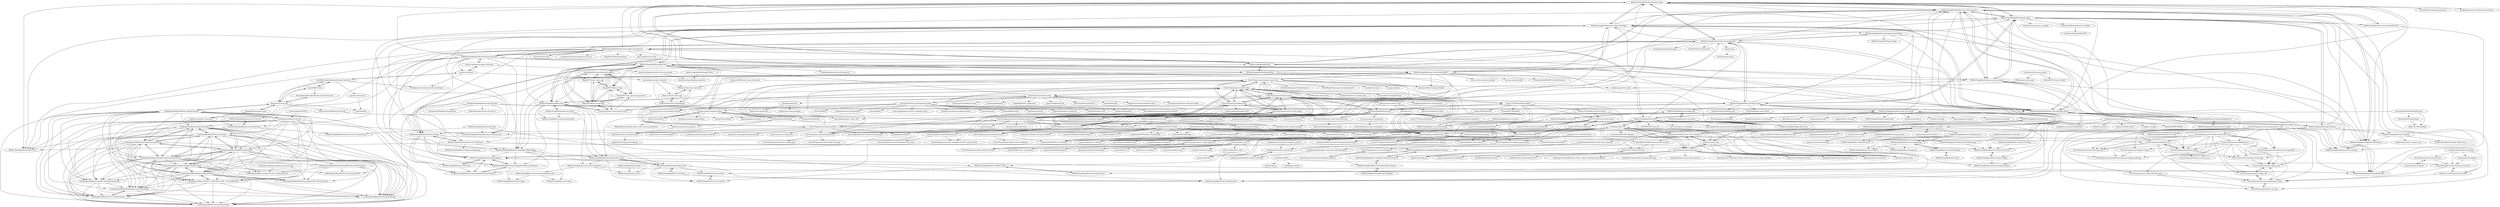 digraph G {
"WebDevSimplified/Nodejs-Passport-Login" -> "WebDevSimplified/Nodejs-User-Authentication"
"WebDevSimplified/Nodejs-Passport-Login" -> "WebDevSimplified/JWT-Authentication"
"WebDevSimplified/Nodejs-Passport-Login" -> "WebDevSimplified/Realtime-Simple-Chat-App"
"WebDevSimplified/Nodejs-Passport-Login" -> "WebDevSimplified/Realtime-Chat-App-With-Rooms"
"WebDevSimplified/Nodejs-Passport-Login" -> "WebDevSimplified/Mybrary"
"WebDevSimplified/Nodejs-Passport-Login" -> "WebDevSimplified/nodejs-user-permissions"
"WebDevSimplified/Nodejs-Passport-Login" -> "WebDevSimplified/Paginated-API-Express"
"WebDevSimplified/Nodejs-Passport-Login" -> "WebDevSimplified/Your-First-Node-REST-API"
"WebDevSimplified/Nodejs-Passport-Login" -> "WebDevSimplified/url-shortener"
"WebDevSimplified/Nodejs-Passport-Login" -> "WebDevSimplified/Node.js-Stripe-Shopping-Cart"
"WebDevSimplified/Nodejs-Passport-Login" -> "WebDevSimplified/Markdown-Blog"
"WebDevSimplified/Nodejs-Passport-Login" -> "TylerPottsDev/node-login-passport"
"WebDevSimplified/Nodejs-Passport-Login" -> "WebDevSimplified/Face-Detection-JavaScript"
"WebDevSimplified/Nodejs-Passport-Login" -> "WebDevSimplified/JavaScript-Clock"
"WebDevSimplified/Nodejs-Passport-Login" -> "zachgoll/express-jwt-authentication-starter" ["e"=1]
"WebDevSimplified/Node.js-Stripe-Shopping-Cart" -> "WebDevSimplified/stripe-checkout-simple"
"WebDevSimplified/Node.js-Stripe-Shopping-Cart" -> "WebDevSimplified/Nodejs-User-Authentication"
"WebDevSimplified/Node.js-Stripe-Shopping-Cart" -> "WebDevSimplified/Realtime-Chat-App-With-Rooms"
"WebDevSimplified/Realtime-Simple-Chat-App" -> "WebDevSimplified/Realtime-Chat-App-With-Rooms"
"WebDevSimplified/Realtime-Simple-Chat-App" -> "WebDevSimplified/Nodejs-User-Authentication"
"WebDevSimplified/Realtime-Simple-Chat-App" -> "WebDevSimplified/Amazon-Price-Checker"
"WebDevSimplified/Realtime-Simple-Chat-App" -> "WebDevSimplified/Nodejs-Passport-Login"
"WebDevSimplified/Realtime-Simple-Chat-App" -> "WebDevSimplified/JavaScript-Password-Generator"
"WebDevSimplified/Realtime-Simple-Chat-App" -> "WebDevSimplified/javascript-text-to-speech"
"WebDevSimplified/Realtime-Simple-Chat-App" -> "WebDevSimplified/Whatsapp-Clone"
"WebDevSimplified/Realtime-Simple-Chat-App" -> "WebDevSimplified/Javascript-Snake-Game"
"WebDevSimplified/Realtime-Simple-Chat-App" -> "WebDevSimplified/JavaScript-Clock"
"WebDevSimplified/Realtime-Simple-Chat-App" -> "WebDevSimplified/Web-Dev-Simplified-Official-Blog"
"WebDevSimplified/Realtime-Simple-Chat-App" -> "WebDevSimplified/Face-Recognition-JavaScript"
"WebDevSimplified/Realtime-Simple-Chat-App" -> "WebDevSimplified/spotify-clone"
"WebDevSimplified/Realtime-Simple-Chat-App" -> "WebDevSimplified/url-shortener"
"WebDevSimplified/Realtime-Simple-Chat-App" -> "WebDevSimplified/Paginated-API-Express"
"WebDevSimplified/Realtime-Simple-Chat-App" -> "WebDevSimplified/JWT-Authentication"
"swasti98/JS-Clock" -> "RichardJamesWard/JS-Random-Quote-Generator"
"swasti98/JS-Clock" -> "harsh98trivedi/Simple-JavaScript-Calculator"
"swasti98/JS-Clock" -> "dangconnie/movie-app"
"WebDevSimplified/Learn-GraphQL" -> "WebDevSimplified/GraphQL-Client-Fetch"
"WebDevSimplified/Learn-GraphQL" -> "bradtraversy/spacex_launch_stats" ["e"=1]
"WebDevSimplified/Learn-GraphQL" -> "WebDevSimplified/Paginated-API-Express"
"WebDevSimplified/Face-Detection-JavaScript" -> "WebDevSimplified/Face-Recognition-JavaScript"
"WebDevSimplified/Face-Detection-JavaScript" -> "WebDevSimplified/Zoom-Clone-With-WebRTC"
"WebDevSimplified/Face-Detection-JavaScript" -> "WebDevSimplified/Realtime-Simple-Chat-App"
"WebDevSimplified/Face-Detection-JavaScript" -> "justadudewhohacks/face-api.js" ["e"=1]
"WebDevSimplified/Face-Detection-JavaScript" -> "WebDevSimplified/Realtime-Chat-App-With-Rooms"
"WebDevSimplified/Face-Detection-JavaScript" -> "WebDevSimplified/Nodejs-Passport-Login"
"WebDevSimplified/Face-Detection-JavaScript" -> "WebDevSimplified/React-Firebase-Auth"
"WebDevSimplified/Face-Detection-JavaScript" -> "WebDevSimplified/JWT-Authentication"
"WebDevSimplified/Face-Detection-JavaScript" -> "obartra/ssim"
"WebDevSimplified/Face-Detection-JavaScript" -> "WebDevSimplified/Nodejs-User-Authentication"
"WebDevSimplified/Face-Detection-JavaScript" -> "WebDevSimplified/Vanilla-JavaScript-Calculator"
"WebDevSimplified/Face-Detection-JavaScript" -> "WebDevSimplified/Introduction-to-Web-Development"
"WebDevSimplified/Face-Detection-JavaScript" -> "WebDevSimplified/JavaScript-Clock"
"WebDevSimplified/Face-Detection-JavaScript" -> "codeSTACKr/Face-Detection"
"WebDevSimplified/Face-Detection-JavaScript" -> "WebDevSimplified/url-shortener"
"CodeExplainedRepo/Snake-JavaScript" -> "CodeExplainedRepo/Tetris-JavaScript"
"CodeExplainedRepo/Snake-JavaScript" -> "CodeExplainedRepo/Ping-Pong-Game-JavaScript"
"CodeExplainedRepo/Snake-JavaScript" -> "CodeExplainedRepo/FlappyBird-JavaScript"
"CodeExplainedRepo/Snake-JavaScript" -> "CodeExplainedRepo/2D-Breakout-Game-JavaScript"
"CodeExplainedRepo/Snake-JavaScript" -> "CodeExplainedRepo/Carousel-JavaScript"
"CodeExplainedRepo/Snake-JavaScript" -> "CodeExplainedRepo/Original-Flappy-bird-JavaScript"
"CodeExplainedRepo/Snake-JavaScript" -> "CodeExplainedRepo/Tic-Tac-Toe-JavaScript"
"CodeExplainedRepo/Snake-JavaScript" -> "CodeExplainedRepo/Multiple-Choice-Quiz-JavaScript"
"CodeExplainedRepo/Snake-JavaScript" -> "CodeExplainedRepo/Budget-App-JavaScript"
"CodeExplainedRepo/Snake-JavaScript" -> "CodeExplainedRepo/COVID-19_TRACKER_HTML_CSS_JAVASCRIPT"
"CodeExplainedRepo/Snake-JavaScript" -> "CodeExplainedRepo/Scientific-Calculator-JavaScript"
"CodeExplainedRepo/Snake-JavaScript" -> "CodeExplainedRepo/Calculator-JavaScript"
"CleverProgrammer/c9_flask_portfolio_app" -> "CleverProgrammer/cleverprogrammer_blog"
"CleverProgrammer/c9_flask_portfolio_app" -> "CleverProgrammer/flask_vote_app"
"WebDevSimplified/Learn-SQL" -> "s-shemmee/SQL-101"
"WebDevSimplified/Learn-SQL" -> "rishabhnmishra/SQL_Music_Store_Analysis"
"WebDevSimplified/Learn-SQL" -> "gvwilson/sql-tutorial"
"WebDevSimplified/Learn-SQL" -> "datawithdanny/sql-masterclass"
"WebDevSimplified/Learn-SQL" -> "ktaranov/sqlserver-kit" ["e"=1]
"WebDevSimplified/Learn-SQL" -> "mgramin/awesome-db-tools" ["e"=1]
"WebDevSimplified/Learn-SQL" -> "WebDevSimplified/Introduction-to-Web-Development"
"WebDevSimplified/Learn-SQL" -> "XD-DENG/SQL-exercise" ["e"=1]
"WebDevSimplified/Learn-SQL" -> "WebDevSimplified/useful-custom-react-hooks"
"WebDevSimplified/Learn-SQL" -> "microsoft/sql-server-samples" ["e"=1]
"WebDevSimplified/Learn-SQL" -> "frozen-dev71/SQL-in-30-Days"
"WebDevSimplified/Learn-SQL" -> "WebDevSimplified/Face-Detection-JavaScript"
"WebDevSimplified/Learn-SQL" -> "data-engineering-community/data-engineering-wiki" ["e"=1]
"WebDevSimplified/Learn-SQL" -> "WebDevSimplified/Design-Patterns"
"WebDevSimplified/Learn-SQL" -> "SharifAthar/Netflix-Shows-and-Movies-SQL"
"WebDevSimplified/Design-Patterns" -> "WebDevSimplified/Nodejs-User-Authentication"
"WebDevSimplified/Design-Patterns" -> "WebDevSimplified/JavaScript-Algorithms"
"WebDevSimplified/Design-Patterns" -> "WebDevSimplified/JWT-Authentication"
"WebDevSimplified/Design-Patterns" -> "WebDevSimplified/Amazon-Price-Checker"
"WebDevSimplified/Design-Patterns" -> "WebDevSimplified/Noob-Vs-Pro-Code"
"WebDevSimplified/Design-Patterns" -> "WebDevSimplified/Learn-GraphQL"
"WebDevSimplified/Design-Patterns" -> "WebDevSimplified/Learn-React-Today"
"abarna-codespot/A-simple-Calculator" -> "abarna-codespot/calculator-with-voice-input"
"abarna-codespot/A-simple-Calculator" -> "WebDevSimplified/Vanilla-JavaScript-Calculator"
"abarna-codespot/A-simple-Calculator" -> "zxcodes/Calculator"
"WebDevSimplified/Introduction-to-Web-Development" -> "WebDevSimplified/Vanilla-JavaScript-Calculator"
"WebDevSimplified/Introduction-to-Web-Development" -> "modernweb-dev/web" ["e"=1]
"WebDevSimplified/Introduction-to-Web-Development" -> "WebDevSimplified/Learn-SQL"
"WebDevSimplified/Introduction-to-Web-Development" -> "WebDevSimplified/Web-Dev-Simplified-Official-Blog"
"WebDevSimplified/Introduction-to-Web-Development" -> "WebDevSimplified/Face-Detection-JavaScript"
"WebDevSimplified/Introduction-to-Web-Development" -> "markodenic/web-development-resources" ["e"=1]
"WebDevSimplified/Introduction-to-Web-Development" -> "WebDevSimplified/Nodejs-Passport-Login"
"WebDevSimplified/Introduction-to-Web-Development" -> "WebDevSimplified/Node.js-Stripe-Shopping-Cart"
"WebDevSimplified/Introduction-to-Web-Development" -> "WebDevSimplified/JavaScript-Simplified"
"WebDevSimplified/Introduction-to-Web-Development" -> "WebDevSimplified/Learn-React-In-30-Minutes"
"WebDevSimplified/Introduction-to-Web-Development" -> "WebDevSimplified/Mybrary"
"WebDevSimplified/Introduction-to-Web-Development" -> "WebDevSimplified/Learn-React-Today"
"WebDevSimplified/Introduction-to-Web-Development" -> "ShaifArfan/30days30submits" ["e"=1]
"WebDevSimplified/Introduction-to-Web-Development" -> "john-smilga/js-cart-setup" ["e"=1]
"WebDevSimplified/Introduction-to-Web-Development" -> "WebDevSimplified/spotify-clone"
"CodeExplainedRepo/To-Do-List" -> "CodeExplainedRepo/Budget-App-JavaScript"
"CodeExplainedRepo/To-Do-List" -> "CodeExplainedRepo/Ping-Pong-Game-JavaScript"
"CodeExplainedRepo/To-Do-List" -> "CodeExplainedRepo/Weather-App-JavaScript"
"CodeExplainedRepo/To-Do-List" -> "CodeExplainedRepo/COVID-19_TRACKER_HTML_CSS_JAVASCRIPT"
"CodeExplainedRepo/To-Do-List" -> "CodeExplainedRepo/Multiple-Choice-Quiz-JavaScript"
"CodeExplainedRepo/To-Do-List" -> "CodeExplainedRepo/Tetris-JavaScript"
"CodeExplainedRepo/To-Do-List" -> "CodeExplainedRepo/Original-Flappy-bird-JavaScript"
"CodeExplainedRepo/To-Do-List" -> "CodeExplainedRepo/Tic-Tac-Toe-JavaScript"
"CodeExplainedRepo/To-Do-List" -> "CodeExplainedRepo/Carousel-JavaScript"
"CodeExplainedRepo/To-Do-List" -> "CodeExplainedRepo/Snake-JavaScript"
"CodeExplainedRepo/To-Do-List" -> "CodeExplainedRepo/Calculator-JavaScript"
"CodeExplainedRepo/To-Do-List" -> "CodeExplainedRepo/FlappyBird-JavaScript"
"CodeExplainedRepo/To-Do-List" -> "CodeExplainedRepo/Scientific-Calculator-JavaScript"
"CodeExplainedRepo/To-Do-List" -> "CodeExplainedRepo/2D-Breakout-Game-JavaScript"
"CodeExplainedRepo/To-Do-List" -> "CodeExplainedRepo/Todo-List-JavaScript-ES6"
"WebDevSimplified/Vanilla-JavaScript-Calculator" -> "abarna-codespot/A-simple-Calculator"
"WebDevSimplified/Vanilla-JavaScript-Calculator" -> "WebDevSimplified/Javascript-Snake-Game"
"WebDevSimplified/Vanilla-JavaScript-Calculator" -> "WebDevSimplified/JavaScript-Tic-Tac-Toe"
"WebDevSimplified/Vanilla-JavaScript-Calculator" -> "WebDevSimplified/JavaScript-Clock"
"WebDevSimplified/Vanilla-JavaScript-Calculator" -> "WebDevSimplified/Introduction-to-Web-Development"
"WebDevSimplified/Vanilla-JavaScript-Calculator" -> "WebDevSimplified/JavaScript-Simplified-Advanced-Projects"
"WebDevSimplified/Vanilla-JavaScript-Calculator" -> "WebDevSimplified/Web-Dev-Simplified-Official-Blog"
"WebDevSimplified/Vanilla-JavaScript-Calculator" -> "WebDevSimplified/React-Currency-Converter"
"WebDevSimplified/Vanilla-JavaScript-Calculator" -> "zxcodes/Calculator"
"WebDevSimplified/Vanilla-JavaScript-Calculator" -> "WebDevSimplified/Face-Detection-JavaScript"
"WebDevSimplified/Vanilla-JavaScript-Calculator" -> "WebDevSimplified/Nodejs-Passport-Login"
"WebDevSimplified/Vanilla-JavaScript-Calculator" -> "WebDevSimplified/Learn-React-In-30-Minutes"
"WebDevSimplified/Vanilla-JavaScript-Calculator" -> "WebDevSimplified/Realtime-Simple-Chat-App"
"WebDevSimplified/Vanilla-JavaScript-Calculator" -> "WebDevSimplified/Whatsapp-Clone"
"WebDevSimplified/Vanilla-JavaScript-Calculator" -> "WebDevSimplified/Mybrary"
"CodeExplainedRepo/Original-Flappy-bird-JavaScript" -> "CodeExplainedRepo/Carousel-JavaScript"
"CodeExplainedRepo/Original-Flappy-bird-JavaScript" -> "CodeExplainedRepo/2D-Breakout-Game-JavaScript"
"CodeExplainedRepo/Original-Flappy-bird-JavaScript" -> "CodeExplainedRepo/Tic-Tac-Toe-JavaScript"
"CodeExplainedRepo/Original-Flappy-bird-JavaScript" -> "CodeExplainedRepo/Calculator-JavaScript"
"CodeExplainedRepo/Original-Flappy-bird-JavaScript" -> "CodeExplainedRepo/curreny-converter-with-javascript"
"CodeExplainedRepo/Original-Flappy-bird-JavaScript" -> "CodeExplainedRepo/Scientific-Calculator-JavaScript"
"CodeExplainedRepo/Original-Flappy-bird-JavaScript" -> "CodeExplainedRepo/COVID-19_TRACKER_HTML_CSS_JAVASCRIPT"
"CodeExplainedRepo/Original-Flappy-bird-JavaScript" -> "CodeExplainedRepo/Meditation-App-HTML-CSS-JavaScript"
"CodeExplainedRepo/Original-Flappy-bird-JavaScript" -> "CodeExplainedRepo/Budget-App-JavaScript"
"CodeExplainedRepo/Original-Flappy-bird-JavaScript" -> "CodeExplainedRepo/Todo-List-JavaScript-ES6"
"CodeExplainedRepo/Original-Flappy-bird-JavaScript" -> "CodeExplainedRepo/FlappyBird-JavaScript"
"CodeExplainedRepo/Weather-App-JavaScript" -> "CodeExplainedRepo/Budget-App-JavaScript"
"CodeExplainedRepo/Weather-App-JavaScript" -> "dangconnie/movie-app"
"CodeExplainedRepo/Weather-App-JavaScript" -> "CodeExplainedRepo/Tic-Tac-Toe-JavaScript"
"CodeExplainedRepo/Weather-App-JavaScript" -> "CodeExplainedRepo/COVID-19_TRACKER_HTML_CSS_JAVASCRIPT"
"CodeExplainedRepo/Weather-App-JavaScript" -> "CodeExplainedRepo/Carousel-JavaScript"
"CodeExplainedRepo/Weather-App-JavaScript" -> "CodeExplainedRepo/To-Do-List"
"CodeExplainedRepo/Weather-App-JavaScript" -> "CodeExplainedRepo/Ping-Pong-Game-JavaScript"
"CodeExplainedRepo/Weather-App-JavaScript" -> "CodeExplainedRepo/Multiple-Choice-Quiz-JavaScript"
"CodeExplainedRepo/Weather-App-JavaScript" -> "CodeExplainedRepo/Original-Flappy-bird-JavaScript"
"CodeExplainedRepo/Weather-App-JavaScript" -> "CodeExplainedRepo/Scientific-Calculator-JavaScript"
"CodeExplainedRepo/Weather-App-JavaScript" -> "CodeExplainedRepo/Calculator-JavaScript"
"CodeExplainedRepo/Weather-App-JavaScript" -> "CodeExplainedRepo/2D-Breakout-Game-JavaScript"
"CodeExplainedRepo/Weather-App-JavaScript" -> "CodeExplainedRepo/Tetris-JavaScript"
"CodeExplainedRepo/Weather-App-JavaScript" -> "CodeExplainedRepo/Snake-JavaScript"
"CodeExplainedRepo/Weather-App-JavaScript" -> "CodeExplainedRepo/FlappyBird-JavaScript"
"WebDevSimplified/Mybrary" -> "WebDevSimplified/Nodejs-User-Authentication"
"WebDevSimplified/Mybrary" -> "WebDevSimplified/Learn-React-Today"
"WebDevSimplified/Mybrary" -> "WebDevSimplified/Nodejs-Passport-Login"
"WebDevSimplified/Mybrary" -> "WebDevSimplified/Markdown-Blog"
"WebDevSimplified/Mybrary" -> "WebDevSimplified/nodejs-user-permissions"
"abarna-codespot/calculator-with-voice-input" -> "abarna-codespot/loading-animation"
"webrtc/FirebaseRTC" -> "WebsiteBeaver/simple-webrtc-video-chat-using-firebase" ["e"=1]
"webrtc/FirebaseRTC" -> "fireship-io/webrtc-firebase-demo"
"WebDevSimplified/JavaScript-Quiz-App" -> "garimajain18/background-generator" ["e"=1]
"WebDevSimplified/JavaScript-Quiz-App" -> "WebDevSimplified/javascript-text-to-speech"
"WebDevSimplified/JavaScript-Quiz-App" -> "WebDevSimplified/JavaScript-Simplified-Bonus-Projects"
"WebDevSimplified/JavaScript-Quiz-App" -> "WebDevSimplified/Realtime-Chat-App-With-Rooms"
"WebDevSimplified/JavaScript-Quiz-App" -> "WebDevSimplified/JavaScript-Password-Generator"
"WebDevSimplified/JavaScript-Quiz-App" -> "WebDevSimplified/JavaScript-Simplified"
"WebDevSimplified/JavaScript-Quiz-App" -> "ellehallal/temperature-converter-js" ["e"=1]
"WebDevSimplified/Face-Recognition-JavaScript" -> "WebDevSimplified/Face-Detection-JavaScript"
"WebDevSimplified/Face-Recognition-JavaScript" -> "WebDevSimplified/Realtime-Chat-App-With-Rooms"
"WebDevSimplified/Face-Recognition-JavaScript" -> "WebDevSimplified/Thanos-Snap"
"WebDevSimplified/Face-Recognition-JavaScript" -> "WebDevSimplified/JavaScript-Algorithms"
"CodeExplainedRepo/Ping-Pong-Game-JavaScript" -> "CodeExplainedRepo/Tetris-JavaScript"
"CodeExplainedRepo/Ping-Pong-Game-JavaScript" -> "CodeExplainedRepo/2D-Breakout-Game-JavaScript"
"CodeExplainedRepo/Ping-Pong-Game-JavaScript" -> "CodeExplainedRepo/Tic-Tac-Toe-JavaScript"
"CodeExplainedRepo/Ping-Pong-Game-JavaScript" -> "CodeExplainedRepo/Carousel-JavaScript"
"CodeExplainedRepo/Ping-Pong-Game-JavaScript" -> "CodeExplainedRepo/COVID-19_TRACKER_HTML_CSS_JAVASCRIPT"
"CodeExplainedRepo/Ping-Pong-Game-JavaScript" -> "CodeExplainedRepo/Calculator-JavaScript"
"CodeExplainedRepo/Ping-Pong-Game-JavaScript" -> "CodeExplainedRepo/FlappyBird-JavaScript"
"CodeExplainedRepo/Ping-Pong-Game-JavaScript" -> "CodeExplainedRepo/Budget-App-JavaScript"
"CodeExplainedRepo/Ping-Pong-Game-JavaScript" -> "CodeExplainedRepo/Snake-JavaScript"
"CodeExplainedRepo/Ping-Pong-Game-JavaScript" -> "CodeExplainedRepo/Scientific-Calculator-JavaScript"
"CodeExplainedRepo/Ping-Pong-Game-JavaScript" -> "CodeExplainedRepo/Multiple-Choice-Quiz-JavaScript"
"CodeExplainedRepo/Ping-Pong-Game-JavaScript" -> "CodeExplainedRepo/Original-Flappy-bird-JavaScript"
"CodeExplainedRepo/Tetris-JavaScript" -> "CodeExplainedRepo/Ping-Pong-Game-JavaScript"
"CodeExplainedRepo/Tetris-JavaScript" -> "CodeExplainedRepo/Carousel-JavaScript"
"CodeExplainedRepo/Tetris-JavaScript" -> "CodeExplainedRepo/2D-Breakout-Game-JavaScript"
"CodeExplainedRepo/Tetris-JavaScript" -> "CodeExplainedRepo/Snake-JavaScript"
"CodeExplainedRepo/Tetris-JavaScript" -> "CodeExplainedRepo/Tic-Tac-Toe-JavaScript"
"CodeExplainedRepo/Tetris-JavaScript" -> "CodeExplainedRepo/Calculator-JavaScript"
"CodeExplainedRepo/Tetris-JavaScript" -> "CodeExplainedRepo/FlappyBird-JavaScript"
"CodeExplainedRepo/Tetris-JavaScript" -> "CodeExplainedRepo/Multiple-Choice-Quiz-JavaScript"
"CodeExplainedRepo/Tetris-JavaScript" -> "CodeExplainedRepo/Original-Flappy-bird-JavaScript"
"CodeExplainedRepo/Tetris-JavaScript" -> "CodeExplainedRepo/Budget-App-JavaScript"
"CodeExplainedRepo/Tetris-JavaScript" -> "CodeExplainedRepo/Scientific-Calculator-JavaScript"
"CodeExplainedRepo/Tetris-JavaScript" -> "CodeExplainedRepo/COVID-19_TRACKER_HTML_CSS_JAVASCRIPT"
"CodeExplainedRepo/Tetris-JavaScript" -> "CodeExplainedRepo/Build-Todo-App-With-React-And-Firebase"
"CBStanley12/js-loan-calculator" -> "LRiley-Codes/Counter-app"
"CBStanley12/js-loan-calculator" -> "JS-Beginners/color-changing-app"
"WebDevSimplified/Realtime-Chat-App-With-Rooms" -> "WebDevSimplified/Realtime-Simple-Chat-App"
"WebDevSimplified/Realtime-Chat-App-With-Rooms" -> "WebDevSimplified/javascript-text-to-speech"
"WebDevSimplified/Realtime-Chat-App-With-Rooms" -> "WebDevSimplified/Nodejs-User-Authentication"
"WebDevSimplified/Realtime-Chat-App-With-Rooms" -> "WebDevSimplified/Amazon-Price-Checker"
"WebDevSimplified/Realtime-Chat-App-With-Rooms" -> "WebDevSimplified/Piano-Song-Recorder"
"WebDevSimplified/Realtime-Chat-App-With-Rooms" -> "WebDevSimplified/url-shortener"
"WebDevSimplified/Realtime-Chat-App-With-Rooms" -> "WebDevSimplified/Paginated-API-Express"
"WebDevSimplified/Realtime-Chat-App-With-Rooms" -> "WebDevSimplified/JavaScript-Algorithms"
"WebDevSimplified/Realtime-Chat-App-With-Rooms" -> "WebDevSimplified/Node.js-Stripe-Shopping-Cart"
"WebDevSimplified/Your-First-Node-REST-API" -> "WebDevSimplified/JavaScript-Algorithms"
"WebDevSimplified/Your-First-Node-REST-API" -> "WebDevSimplified/Nodejs-User-Authentication"
"CleverProgrammer/cp-barebone-movie-app-final" -> "CleverProgrammer/my_django_site"
"WebDevSimplified/Nodejs-User-Authentication" -> "WebDevSimplified/JWT-Authentication"
"WebDevSimplified/Nodejs-User-Authentication" -> "WebDevSimplified/Nodejs-Passport-Login"
"WebDevSimplified/Nodejs-User-Authentication" -> "WebDevSimplified/Paginated-API-Express"
"WebDevSimplified/Nodejs-User-Authentication" -> "WebDevSimplified/Realtime-Chat-App-With-Rooms"
"WebDevSimplified/Nodejs-User-Authentication" -> "WebDevSimplified/Amazon-Price-Checker"
"WebDevSimplified/Nodejs-User-Authentication" -> "WebDevSimplified/nodejs-user-permissions"
"WebDevSimplified/Nodejs-User-Authentication" -> "WebDevSimplified/React-Currency-Converter"
"abarna-codespot/Hamburger-Menu" -> "abarna-codespot/loading-animation"
"mrkchoi/airbnb_clone" -> "sjaisongyoon/Typin-Strikin-Robots"
"mrkchoi/airbnb_clone" -> "mrkchoi/kchoi.io"
"mrkchoi/airbnb_clone" -> "mrkchoi/sort-visualizer"
"mrkchoi/airbnb_clone" -> "selam-weldu/airbnb_clone"
"mrkchoi/airbnb_clone" -> "selam-weldu/shift"
"mrkchoi/airbnb_clone" -> "kavya-kumar94/cravings"
"mrkchoi/airbnb_clone" -> "spark721/moonless-night"
"mrkchoi/airbnb_clone" -> "mrkchoi/WHR_data_visualization"
"mrkchoi/airbnb_clone" -> "kavya-kumar94/HypnoSpace"
"CodeExplainedRepo/FlappyBird-JavaScript" -> "CodeExplainedRepo/Ping-Pong-Game-JavaScript"
"CodeExplainedRepo/FlappyBird-JavaScript" -> "CodeExplainedRepo/Tetris-JavaScript"
"CodeExplainedRepo/FlappyBird-JavaScript" -> "CodeExplainedRepo/Original-Flappy-bird-JavaScript"
"CodeExplainedRepo/FlappyBird-JavaScript" -> "CodeExplainedRepo/Tic-Tac-Toe-JavaScript"
"CodeExplainedRepo/FlappyBird-JavaScript" -> "CodeExplainedRepo/2D-Breakout-Game-JavaScript"
"CodeExplainedRepo/FlappyBird-JavaScript" -> "CodeExplainedRepo/Snake-JavaScript"
"CodeExplainedRepo/FlappyBird-JavaScript" -> "CodeExplainedRepo/Carousel-JavaScript"
"CodeExplainedRepo/FlappyBird-JavaScript" -> "CodeExplainedRepo/Multiple-Choice-Quiz-JavaScript"
"CodeExplainedRepo/FlappyBird-JavaScript" -> "CodeExplainedRepo/Calculator-JavaScript"
"CodeExplainedRepo/FlappyBird-JavaScript" -> "CodeExplainedRepo/COVID-19_TRACKER_HTML_CSS_JAVASCRIPT"
"CodeExplainedRepo/FlappyBird-JavaScript" -> "CodeExplainedRepo/Scientific-Calculator-JavaScript"
"CodeExplainedRepo/FlappyBird-JavaScript" -> "CodeExplainedRepo/Budget-App-JavaScript"
"CodeExplainedRepo/FlappyBird-JavaScript" -> "CodeExplainedRepo/Meditation-App-HTML-CSS-JavaScript"
"CodeExplainedRepo/FlappyBird-JavaScript" -> "CodeExplainedRepo/curreny-converter-with-javascript"
"CodeExplainedRepo/Multiple-Choice-Quiz-JavaScript" -> "CodeExplainedRepo/Carousel-JavaScript"
"CodeExplainedRepo/Multiple-Choice-Quiz-JavaScript" -> "CodeExplainedRepo/Tic-Tac-Toe-JavaScript"
"CodeExplainedRepo/Multiple-Choice-Quiz-JavaScript" -> "CodeExplainedRepo/Budget-App-JavaScript"
"CodeExplainedRepo/Multiple-Choice-Quiz-JavaScript" -> "CodeExplainedRepo/Calculator-JavaScript"
"CodeExplainedRepo/Multiple-Choice-Quiz-JavaScript" -> "CodeExplainedRepo/Ping-Pong-Game-JavaScript"
"CodeExplainedRepo/Multiple-Choice-Quiz-JavaScript" -> "CodeExplainedRepo/2D-Breakout-Game-JavaScript"
"CodeExplainedRepo/Multiple-Choice-Quiz-JavaScript" -> "CodeExplainedRepo/Tetris-JavaScript"
"CodeExplainedRepo/Multiple-Choice-Quiz-JavaScript" -> "CodeExplainedRepo/Original-Flappy-bird-JavaScript"
"CodeExplainedRepo/Multiple-Choice-Quiz-JavaScript" -> "CodeExplainedRepo/Scientific-Calculator-JavaScript"
"CodeExplainedRepo/Multiple-Choice-Quiz-JavaScript" -> "CodeExplainedRepo/COVID-19_TRACKER_HTML_CSS_JAVASCRIPT"
"CodeExplainedRepo/Multiple-Choice-Quiz-JavaScript" -> "CodeExplainedRepo/curreny-converter-with-javascript"
"CodeExplainedRepo/Multiple-Choice-Quiz-JavaScript" -> "CodeExplainedRepo/FlappyBird-JavaScript"
"CodeExplainedRepo/Multiple-Choice-Quiz-JavaScript" -> "CodeExplainedRepo/Build-Todo-App-With-React-And-Firebase"
"CodeExplainedRepo/Multiple-Choice-Quiz-JavaScript" -> "CodeExplainedRepo/Snake-JavaScript"
"CodeExplainedRepo/Multiple-Choice-Quiz-JavaScript" -> "CodeExplainedRepo/Meditation-App-HTML-CSS-JavaScript"
"jalbertsr/react-twitter-clone" -> "hadebk/twirrer"
"jalbertsr/react-twitter-clone" -> "mateuszwszola/twitter-clone"
"CodeExplainedRepo/2D-Breakout-Game-JavaScript" -> "CodeExplainedRepo/Carousel-JavaScript"
"CodeExplainedRepo/2D-Breakout-Game-JavaScript" -> "CodeExplainedRepo/Tic-Tac-Toe-JavaScript"
"CodeExplainedRepo/2D-Breakout-Game-JavaScript" -> "CodeExplainedRepo/Calculator-JavaScript"
"ybg345/sql-hands-on" -> "frozen-dev71/SQL-in-30-Days"
"selam-weldu/airbnb_clone" -> "selam-weldu/shift"
"CleverProgrammer/my_coding_site" -> "CleverProgrammer/my_django_site"
"CleverProgrammer/my_coding_site" -> "CleverProgrammer/cleverprogrammer_blog"
"CleverProgrammer/my_django_site" -> "CleverProgrammer/my_coding_site"
"CleverProgrammer/cp-django-movie-app" -> "CleverProgrammer/my_django_site"
"thecodinghouse/mezzanine-themes" -> "renyi/mezzanine-themes"
"thecodinghouse/mezzanine-themes" -> "arsho/46-Simple-Python-Exercises-Solutions"
"fireship-io/react-firebase-chat" -> "iamshaunjp/firegram" ["e"=1]
"fireship-io/react-firebase-chat" -> "WebDevSimplified/React-Firebase-Auth"
"fireship-io/react-firebase-chat" -> "WebDevSimplified/Whatsapp-Clone"
"fireship-io/react-firebase-chat" -> "adrianhajdin/chat_application" ["e"=1]
"fireship-io/react-firebase-chat" -> "CleverProgrammers/spotify-clone"
"fireship-io/react-firebase-chat" -> "fireship-io/gun-chat"
"fireship-io/react-firebase-chat" -> "fireship-io/next-firebase-course" ["e"=1]
"fireship-io/react-firebase-chat" -> "fireship-io/threejs-scroll-animation-demo"
"fireship-io/react-firebase-chat" -> "alamorre/fullstack-chat" ["e"=1]
"fireship-io/react-firebase-chat" -> "fireship-io/wavy-curvey-blobby-website"
"fireship-io/react-firebase-chat" -> "AlterClassIO/react-firechat"
"fireship-io/react-firebase-chat" -> "benawad/lireddit" ["e"=1]
"fireship-io/react-firebase-chat" -> "hidjou/classsed-react-firebase-client" ["e"=1]
"fireship-io/react-firebase-chat" -> "briandesousa/firebase-with-react-hooks"
"fireship-io/react-firebase-chat" -> "WebDevSimplified/spotify-clone"
"CleverProgrammers/twitter-clone" -> "CleverProgrammers/nodejs-zoom-clone"
"CleverProgrammers/twitter-clone" -> "CleverProgrammers/spotify-clone"
"CleverProgrammers/twitter-clone" -> "CleverProgrammers/tiktok-clone"
"CleverProgrammers/twitter-clone" -> "CleverProgrammers/react-covid-tracker"
"CleverProgrammers/twitter-clone" -> "CleverProgrammer/airbnb-clone"
"CleverProgrammers/twitter-clone" -> "CleverProgrammers/react-challenge-amazon-clone"
"CleverProgrammers/twitter-clone" -> "zoony1337/TikTok-Shares-Botter"
"CleverProgrammers/twitter-clone" -> "BluezoneGlobal/bluezone-app"
"CleverProgrammers/twitter-clone" -> "CleverProgrammers/pwj-netflix-clone"
"CleverProgrammers/twitter-clone" -> "manikandanraji/twitter-clone-frontend" ["e"=1]
"CleverProgrammers/twitter-clone" -> "CleverProgrammers/cp-disney-plus-clone"
"CleverProgrammers/twitter-clone" -> "CleverProgrammers/js-covid-tracker-complete"
"CleverProgrammers/twitter-clone" -> "jalbertsr/react-twitter-clone"
"CleverProgrammers/twitter-clone" -> "CleverProgrammers/cp-linkedin-clone"
"tusharnankani/ToDoList" -> "CodeExplainedRepo/To-Do-List"
"CleverProgrammers/react-challenge-amazon-clone" -> "CleverProgrammers/react-portfolio"
"CleverProgrammers/react-challenge-amazon-clone" -> "CleverProgrammers/spotify-clone"
"CleverProgrammers/react-challenge-amazon-clone" -> "CleverProgrammers/react-covid-tracker"
"CleverProgrammers/react-challenge-amazon-clone" -> "CleverProgrammers/twitter-clone"
"CleverProgrammers/react-challenge-amazon-clone" -> "satansdeer/minecraft-react" ["e"=1]
"CleverProgrammers/react-challenge-amazon-clone" -> "CleverProgrammer/airbnb-clone"
"CleverProgrammers/react-challenge-amazon-clone" -> "CleverProgrammers/pwj-netflix-clone"
"CleverProgrammers/react-challenge-amazon-clone" -> "CleverProgrammers/cp-disney-plus-clone"
"CleverProgrammers/react-challenge-amazon-clone" -> "CleverProgrammers/tiktok-clone"
"CleverProgrammers/react-challenge-amazon-clone" -> "CleverProgrammers/nodejs-zoom-clone"
"CleverProgrammers/react-challenge-amazon-clone" -> "sonnysangha/Resume-Portfolio-Starter-pack" ["e"=1]
"CleverProgrammers/react-challenge-amazon-clone" -> "basir/amazona" ["e"=1]
"CleverProgrammers/react-challenge-amazon-clone" -> "karlhadwen/netflix" ["e"=1]
"CleverProgrammers/react-challenge-amazon-clone" -> "CleverProgrammer/workshop-amazon-clone"
"CleverProgrammers/react-challenge-amazon-clone" -> "CleverProgrammers/cp-linkedin-clone"
"sayantanm19/js-music-player" -> "JS-Beginners/notes-app"
"sayantanm19/js-music-player" -> "Ashish2030/Corona-Tracker"
"CleverProgrammers/tiktok-clone" -> "CleverProgrammers/spotify-clone"
"CleverProgrammers/tiktok-clone" -> "CleverProgrammers/pwj-netflix-clone"
"CleverProgrammers/tiktok-clone" -> "CleverProgrammers/twitter-clone"
"CleverProgrammers/tiktok-clone" -> "matheuspelegrino/tiktok-clone" ["e"=1]
"CleverProgrammers/tiktok-clone" -> "CleverProgrammers/react-covid-tracker"
"CleverProgrammers/tiktok-clone" -> "CleverProgrammers/js-covid-tracker-complete"
"CleverProgrammers/tiktok-clone" -> "CleverProgrammers/nodejs-zoom-clone"
"WebDevSimplified/Zoom-Clone-With-WebRTC" -> "WebDevSimplified/Face-Detection-JavaScript"
"WebDevSimplified/Zoom-Clone-With-WebRTC" -> "CleverProgrammers/nodejs-zoom-clone"
"WebDevSimplified/Zoom-Clone-With-WebRTC" -> "0x5eba/Video-Meeting" ["e"=1]
"WebDevSimplified/Zoom-Clone-With-WebRTC" -> "WebDevSimplified/Whatsapp-Clone"
"WebDevSimplified/Zoom-Clone-With-WebRTC" -> "adrianhajdin/project_video_chat" ["e"=1]
"WebDevSimplified/Zoom-Clone-With-WebRTC" -> "WebDevSimplified/Realtime-Simple-Chat-App"
"WebDevSimplified/Zoom-Clone-With-WebRTC" -> "amirsanni/Video-Call-App-NodeJS" ["e"=1]
"WebDevSimplified/Zoom-Clone-With-WebRTC" -> "WebDevSimplified/Nodejs-Passport-Login"
"WebDevSimplified/Zoom-Clone-With-WebRTC" -> "WebDevSimplified/Realtime-Chat-App-With-Rooms"
"WebDevSimplified/Zoom-Clone-With-WebRTC" -> "fireship-io/webrtc-firebase-demo"
"WebDevSimplified/Zoom-Clone-With-WebRTC" -> "surya-veer/movement-tracking" ["e"=1]
"WebDevSimplified/Zoom-Clone-With-WebRTC" -> "WebDevSimplified/spotify-clone"
"WebDevSimplified/Zoom-Clone-With-WebRTC" -> "imersao-alura/aluraflix" ["e"=1]
"WebDevSimplified/Zoom-Clone-With-WebRTC" -> "TannerGabriel/WebRTC-Video-Broadcast" ["e"=1]
"WebDevSimplified/Zoom-Clone-With-WebRTC" -> "WebDevSimplified/Web-Dev-Simplified-Official-Blog"
"CleverProgrammers/react-covid-tracker" -> "CleverProgrammers/spotify-clone"
"CleverProgrammers/react-covid-tracker" -> "CleverProgrammers/js-covid-tracker-complete"
"CleverProgrammers/react-covid-tracker" -> "CleverProgrammers/tiktok-clone"
"CleverProgrammers/react-covid-tracker" -> "CleverProgrammers/twitter-clone"
"CleverProgrammers/react-covid-tracker" -> "CleverProgrammer/airbnb-clone"
"CleverProgrammers/react-covid-tracker" -> "CleverProgrammers/cp-disney-plus-clone"
"CleverProgrammers/react-covid-tracker" -> "CleverProgrammers/react-challenge-amazon-clone"
"CleverProgrammers/react-portfolio" -> "CleverProgrammers/react-challenge-amazon-clone"
"CleverProgrammers/react-portfolio" -> "CleverProgrammers/spotify-clone"
"CleverProgrammers/react-portfolio" -> "CleverProgrammer/airbnb-clone"
"CleverProgrammers/react-portfolio" -> "CleverProgrammers/react-covid-tracker"
"CleverProgrammers/react-portfolio" -> "CleverProgrammers/twitter-clone"
"CleverProgrammers/react-portfolio" -> "CleverProgrammers/nodejs-zoom-clone"
"CleverProgrammers/react-portfolio" -> "sonnysangha/Resume-Portfolio-Starter-pack" ["e"=1]
"CleverProgrammers/react-portfolio" -> "google/eleventy-high-performance-blog" ["e"=1]
"CleverProgrammers/react-portfolio" -> "CleverProgrammers/pwj-netflix-clone"
"CleverProgrammers/react-portfolio" -> "joshwcomeau/react-flip-move" ["e"=1]
"CleverProgrammers/react-portfolio" -> "CleverProgrammers/tiktok-clone"
"CleverProgrammers/react-portfolio" -> "tbakerx/react-resume-template" ["e"=1]
"CleverProgrammers/react-portfolio" -> "sushiswap/sushiswap-legacy-frontend" ["e"=1]
"CleverProgrammers/react-portfolio" -> "karlhadwen/netflix" ["e"=1]
"WebDevSimplified/JWT-Authentication" -> "WebDevSimplified/Nodejs-User-Authentication"
"WebDevSimplified/JWT-Authentication" -> "WebDevSimplified/Nodejs-Passport-Login"
"WebDevSimplified/JWT-Authentication" -> "WebDevSimplified/nodejs-user-permissions"
"WebDevSimplified/JWT-Authentication" -> "WebDevSimplified/Node.js-Stripe-Shopping-Cart"
"WebDevSimplified/JWT-Authentication" -> "WebDevSimplified/Design-Patterns"
"WebDevSimplified/JWT-Authentication" -> "WebDevSimplified/Your-First-Node-REST-API"
"WebDevSimplified/JWT-Authentication" -> "WebDevSimplified/Paginated-API-Express"
"WebDevSimplified/JWT-Authentication" -> "WebDevSimplified/JavaScript-Algorithms"
"WebDevSimplified/JWT-Authentication" -> "WebDevSimplified/Realtime-Chat-App-With-Rooms"
"WebDevSimplified/JWT-Authentication" -> "WebDevSimplified/Realtime-Simple-Chat-App"
"WebDevSimplified/JWT-Authentication" -> "WebDevSimplified/React-Firebase-Auth"
"WebDevSimplified/JWT-Authentication" -> "trulymittal/API-Authentication-NodeJs"
"WebDevSimplified/JWT-Authentication" -> "bradtraversy/node_jwt_example" ["e"=1]
"WebDevSimplified/JWT-Authentication" -> "WebDevSimplified/Learn-GraphQL"
"WebDevSimplified/JWT-Authentication" -> "WebDevSimplified/Mybrary"
"WebDevSimplified/Web-Dev-Simplified-Official-Blog" -> "WebDevSimplified/JavaScript-Simplified-Bonus-Projects"
"WebDevSimplified/Web-Dev-Simplified-Official-Blog" -> "WebDevSimplified/JavaScript-Simplified-Advanced-Projects"
"WebDevSimplified/Web-Dev-Simplified-Official-Blog" -> "WebDevSimplified/JavaScript-Simplified"
"WebDevSimplified/Web-Dev-Simplified-Official-Blog" -> "WebDevSimplified/firebase-google-drive-clone"
"WebDevSimplified/Web-Dev-Simplified-Official-Blog" -> "WebDevSimplified/Google-Maps-Clone"
"zxcodes/Calculator" -> "harsh98trivedi/Simple-JavaScript-Calculator"
"zxcodes/Calculator" -> "abarna-codespot/A-simple-Calculator"
"zxcodes/Calculator" -> "JS-Beginners/Calculator-JavaScript-Project" ["e"=1]
"zxcodes/Calculator" -> "ayoisaiah/javascript-calculator"
"harsh98trivedi/Simple-JavaScript-Calculator" -> "swasti98/JS-Clock"
"harsh98trivedi/Simple-JavaScript-Calculator" -> "dangconnie/movie-app"
"harsh98trivedi/Simple-JavaScript-Calculator" -> "JS-Beginners/Calculator-JavaScript-Project" ["e"=1]
"harsh98trivedi/Simple-JavaScript-Calculator" -> "zxcodes/Calculator"
"harsh98trivedi/Simple-JavaScript-Calculator" -> "mjowers/GroceryList"
"bzapata95/instagram-clone" -> "VirgilSecurity/demo-sharing-js"
"bzapata95/instagram-clone" -> "dangconnie/movie-app"
"WebDevSimplified/Whatsapp-Clone" -> "chrisblakely01/react-node-photo-gallery"
"WebDevSimplified/Whatsapp-Clone" -> "Megh2507/React-Crypto-App"
"WebDevSimplified/Whatsapp-Clone" -> "Megh2507/Pokemon-App"
"WebDevSimplified/Whatsapp-Clone" -> "piyush-eon/react-entertainment-hub"
"WebDevSimplified/Whatsapp-Clone" -> "Megh2507/react_password_generator"
"WebDevSimplified/Whatsapp-Clone" -> "WebDevSimplified/Realtime-Simple-Chat-App"
"WebDevSimplified/Whatsapp-Clone" -> "Megh2507/react_notes_app"
"WebDevSimplified/Whatsapp-Clone" -> "WebDevSimplified/React-Photoshop-Clone"
"WebDevSimplified/Whatsapp-Clone" -> "WebDevSimplified/spotify-clone"
"WebDevSimplified/Whatsapp-Clone" -> "WebDevSimplified/Realtime-Chat-App-With-Rooms"
"WebDevSimplified/Whatsapp-Clone" -> "meabhisingh/mernProjectEcommerce" ["e"=1]
"WebDevSimplified/Whatsapp-Clone" -> "WebDevSimplified/Zoom-Clone-With-WebRTC"
"trulymittal/API-Authentication-NodeJs" -> "trulymittal/Nodejs-REST-API"
"WebDevSimplified/JavaScript-Piano" -> "WebDevSimplified/Rock-Paper-Scissors-In-JavaScript"
"WebDevSimplified/JavaScript-Piano" -> "WebDevSimplified/Piano-Song-Recorder"
"WebDevSimplified/JavaScript-Piano" -> "WebDevSimplified/JavaScript-Password-Generator"
"WebDevSimplified/JavaScript-Tic-Tac-Toe" -> "WebDevSimplified/Javascript-Snake-Game"
"WebDevSimplified/JavaScript-Tic-Tac-Toe" -> "WebDevSimplified/JavaScript-Clock"
"WebDevSimplified/JavaScript-Tic-Tac-Toe" -> "WebDevSimplified/JavaScript-Password-Generator"
"WebDevSimplified/url-shortener" -> "WebDevSimplified/Piano-Song-Recorder"
"WebDevSimplified/url-shortener" -> "WebDevSimplified/JavaScript-Algorithms"
"WebDevSimplified/url-shortener" -> "WebDevSimplified/Realtime-Chat-App-With-Rooms"
"WebDevSimplified/url-shortener" -> "WebDevSimplified/Nodejs-User-Authentication"
"WebDevSimplified/url-shortener" -> "WebDevSimplified/JavaScript-Simplified"
"WebDevSimplified/url-shortener" -> "WebDevSimplified/wds-discord-bot"
"WebDevSimplified/url-shortener" -> "WebDevSimplified/javascript-text-to-speech"
"BluezoneGlobal/bluezone-app" -> "BluezoneGlobal/react-native-bluetooth-scan"
"BluezoneGlobal/bluezone-app" -> "zoony1337/TikTok-Shares-Botter"
"BluezoneGlobal/bluezone-app" -> "tuyenvm/OpenKey" ["e"=1]
"BluezoneGlobal/bluezone-app" -> "CleverProgrammers/twitter-clone"
"BluezoneGlobal/bluezone-app" -> "awesome-jobs/vietnam" ["e"=1]
"BluezoneGlobal/bluezone-app" -> "virusvn/awesome-vietnamese"
"BluezoneGlobal/bluezone-app" -> "kodestudio/kodepas"
"BluezoneGlobal/bluezone-app" -> "coccoc/coccoc-tokenizer" ["e"=1]
"CodeExplainedRepo/Budget-App-JavaScript" -> "CodeExplainedRepo/Carousel-JavaScript"
"CodeExplainedRepo/Budget-App-JavaScript" -> "CodeExplainedRepo/Tic-Tac-Toe-JavaScript"
"CodeExplainedRepo/Budget-App-JavaScript" -> "CodeExplainedRepo/COVID-19_TRACKER_HTML_CSS_JAVASCRIPT"
"CodeExplainedRepo/Budget-App-JavaScript" -> "CodeExplainedRepo/Calculator-JavaScript"
"CodeExplainedRepo/Budget-App-JavaScript" -> "CodeExplainedRepo/2D-Breakout-Game-JavaScript"
"CodeExplainedRepo/Budget-App-JavaScript" -> "CodeExplainedRepo/Meditation-App-HTML-CSS-JavaScript"
"CodeExplainedRepo/Budget-App-JavaScript" -> "CodeExplainedRepo/Scientific-Calculator-JavaScript"
"CodeExplainedRepo/Budget-App-JavaScript" -> "CodeExplainedRepo/Original-Flappy-bird-JavaScript"
"CodeExplainedRepo/Budget-App-JavaScript" -> "CodeExplainedRepo/Ping-Pong-Game-JavaScript"
"CodeExplainedRepo/Scientific-Calculator-JavaScript" -> "CodeExplainedRepo/Calculator-JavaScript"
"CodeExplainedRepo/Scientific-Calculator-JavaScript" -> "CodeExplainedRepo/Carousel-JavaScript"
"CodeExplainedRepo/Scientific-Calculator-JavaScript" -> "CodeExplainedRepo/2D-Breakout-Game-JavaScript"
"CodeExplainedRepo/Scientific-Calculator-JavaScript" -> "CodeExplainedRepo/Tic-Tac-Toe-JavaScript"
"CleverProgrammer/airbnb-clone" -> "CleverProgrammer/netflix_clone"
"CleverProgrammer/airbnb-clone" -> "CleverProgrammer/node_lambda_function"
"CleverProgrammer/airbnb-clone" -> "CleverProgrammer/workshop-amazon-clone"
"CleverProgrammer/airbnb-clone" -> "CleverProgrammer/youtube_django"
"CleverProgrammer/airbnb-clone" -> "CleverProgrammer/portfolio"
"CleverProgrammer/airbnb-clone" -> "CleverProgrammers/twitter-clone"
"CleverProgrammer/airbnb-clone" -> "CleverProgrammers/react-covid-tracker"
"CleverProgrammer/airbnb-clone" -> "CleverProgrammers/spotify-clone"
"CleverProgrammer/airbnb-clone" -> "CleverProgrammer/react_stripe_playtime"
"CleverProgrammer/airbnb-clone" -> "mrkchoi/airbnb_clone"
"CleverProgrammer/airbnb-clone" -> "Savinvadim1312/AirbnbClone" ["e"=1]
"CleverProgrammer/airbnb-clone" -> "sonnysangha/mern-instagram" ["e"=1]
"WebDevSimplified/React-Currency-Converter" -> "WebDevSimplified/React-Flashcard-App"
"sahaavi/Form-Validation-JavaScript" -> "sahaavi/HackerRank"
"WebDevSimplified/Markdown-Blog" -> "WebDevSimplified/Mybrary"
"WebDevSimplified/Markdown-Blog" -> "WebDevSimplified/url-shortener"
"WebDevSimplified/Markdown-Blog" -> "WebDevSimplified/nodejs-user-permissions"
"WebDevSimplified/Markdown-Blog" -> "WebDevSimplified/Web-Dev-Simplified-Official-Blog"
"WebDevSimplified/Markdown-Blog" -> "WebDevSimplified/Nodejs-User-Authentication"
"WebDevSimplified/Markdown-Blog" -> "WebDevSimplified/Learn-React-Today"
"WebDevSimplified/Markdown-Blog" -> "WebDevSimplified/Piano-Song-Recorder"
"WebDevSimplified/Markdown-Blog" -> "WebDevSimplified/Nodejs-Passport-Login"
"WebDevSimplified/React-Firebase-Auth" -> "WebDevSimplified/firebase-google-drive-clone"
"WebDevSimplified/React-Firebase-Auth" -> "satansdeer/react-firebase-auth" ["e"=1]
"WebDevSimplified/React-Firebase-Auth" -> "WebDevSimplified/Nodejs-User-Authentication"
"WebDevSimplified/React-Firebase-Auth" -> "WebDevSimplified/JWT-Authentication"
"WebDevSimplified/React-Firebase-Auth" -> "WebDevSimplified/Realtime-Simple-Chat-App"
"WebDevSimplified/React-Firebase-Auth" -> "WebDevSimplified/useful-custom-react-hooks"
"WebDevSimplified/React-Firebase-Auth" -> "WebDevSimplified/Nodejs-Passport-Login"
"WebDevSimplified/React-Firebase-Auth" -> "WebDevSimplified/Whatsapp-Clone"
"WebDevSimplified/React-Firebase-Auth" -> "WebDevSimplified/React-Currency-Converter"
"WebDevSimplified/React-Firebase-Auth" -> "WebDevSimplified/Face-Detection-JavaScript"
"WebDevSimplified/React-Firebase-Auth" -> "WebDevSimplified/react-budget-app"
"WebDevSimplified/React-Firebase-Auth" -> "fireclint/firebase-auth-context"
"WebDevSimplified/React-Firebase-Auth" -> "WebDevSimplified/React-Photoshop-Clone"
"WebDevSimplified/React-Firebase-Auth" -> "fireship-io/react-firebase-chat"
"WebDevSimplified/React-Firebase-Auth" -> "WebDevSimplified/React-CodePen-Clone"
"WebDevSimplified/React-CodePen-Clone" -> "WebDevSimplified/React-Photoshop-Clone"
"WebDevSimplified/React-CodePen-Clone" -> "WebDevSimplified/JavaScript-Simplified"
"WebDevSimplified/React-CodePen-Clone" -> "WebDevSimplified/First-Discord-Bot"
"CleverProgrammer/netflix_clone" -> "CleverProgrammer/youtube_django"
"CleverProgrammer/netflix_clone" -> "CleverProgrammer/one-click-hugo-cms"
"CleverProgrammer/netflix_clone" -> "CleverProgrammer/profitable-programmer-django-web-app"
"CleverProgrammer/netflix_clone" -> "CleverProgrammer/cp-django-movie-app"
"CleverProgrammer/netflix_clone" -> "CleverProgrammer/my_django_site"
"CleverProgrammers/spotify-clone" -> "CleverProgrammers/twitter-clone"
"CleverProgrammers/spotify-clone" -> "CleverProgrammers/nodejs-zoom-clone"
"CleverProgrammers/spotify-clone" -> "CleverProgrammers/react-covid-tracker"
"CleverProgrammers/spotify-clone" -> "CleverProgrammers/tiktok-clone"
"CleverProgrammers/spotify-clone" -> "CleverProgrammers/pwj-netflix-clone"
"CleverProgrammers/spotify-clone" -> "CleverProgrammers/react-challenge-amazon-clone"
"CleverProgrammers/spotify-clone" -> "CleverProgrammers/cp-disney-plus-clone"
"CleverProgrammers/spotify-clone" -> "CleverProgrammer/airbnb-clone"
"CleverProgrammers/spotify-clone" -> "CleverProgrammers/react-portfolio"
"CleverProgrammers/spotify-clone" -> "WebDevSimplified/spotify-clone"
"CleverProgrammers/spotify-clone" -> "JL978/spotify-clone-client" ["e"=1]
"CleverProgrammers/spotify-clone" -> "ironhack-labs/lab-css-spotify-clone" ["e"=1]
"CleverProgrammers/spotify-clone" -> "Savinvadim1312/SpotifyClone" ["e"=1]
"CleverProgrammers/spotify-clone" -> "fireship-io/react-firebase-chat"
"WebDevSimplified/JavaScript-Simplified" -> "WebDevSimplified/JavaScript-Simplified-Bonus-Projects"
"WebDevSimplified/JavaScript-Simplified" -> "WebDevSimplified/JavaScript-Simplified-Advanced-Projects"
"WebDevSimplified/JavaScript-Simplified" -> "WebDevSimplified/Learn-CSS-Today"
"WebDevSimplified/JavaScript-Simplified" -> "WebDevSimplified/React-CodePen-Clone"
"WebDevSimplified/Learn-CSS-Today" -> "WebDevSimplified/JavaScript-Simplified"
"WebDevSimplified/Learn-CSS-Today" -> "WebDevSimplified/JavaScript-Simplified-Bonus-Projects"
"WebDevSimplified/Learn-React-In-30-Minutes" -> "WebDevSimplified/Learn-React-Today"
"WebDevSimplified/Learn-React-In-30-Minutes" -> "WebDevSimplified/React-Pokemon-Pagination"
"WebDevSimplified/Learn-React-In-30-Minutes" -> "WebDevSimplified/React-Currency-Converter"
"WebDevSimplified/Learn-React-In-30-Minutes" -> "WebDevSimplified/React-Simplified-Beginner-Projects"
"WebDevSimplified/Learn-React-In-30-Minutes" -> "WebDevSimplified/Web-Dev-Simplified-Official-Blog"
"WebDevSimplified/Learn-React-In-30-Minutes" -> "WebDevSimplified/JavaScript-Clock"
"NemrudDemir/HackerRank" -> "helder-dev/HackerRank"
"WebDevSimplified/GitHub-Jobs-API-React-App" -> "WebDevSimplified/React-Currency-Converter"
"WebDevSimplified/GitHub-Jobs-API-React-App" -> "WebDevSimplified/Nodejs-User-Authentication"
"WebDevSimplified/React-Infinite-Scrolling" -> "WebDevSimplified/React-Currency-Converter"
"WebDevSimplified/React-Flashcard-App" -> "WebDevSimplified/password-strength-checker"
"WebDevSimplified/React-Flashcard-App" -> "WebDevSimplified/React-Currency-Converter"
"CleverProgrammers/nodejs-zoom-clone" -> "CleverProgrammers/twitter-clone"
"CleverProgrammers/nodejs-zoom-clone" -> "ErickWendel/jsexpert02-skeleton-ew" ["e"=1]
"CleverProgrammers/nodejs-zoom-clone" -> "CleverProgrammers/spotify-clone"
"CleverProgrammers/nodejs-zoom-clone" -> "ErickWendel/semana-javascript-expert02" ["e"=1]
"CleverProgrammers/nodejs-zoom-clone" -> "WebDevSimplified/Zoom-Clone-With-WebRTC"
"CleverProgrammers/nodejs-zoom-clone" -> "0x5eba/Video-Meeting" ["e"=1]
"CleverProgrammers/nodejs-zoom-clone" -> "zoony1337/TikTok-Shares-Botter"
"CleverProgrammers/nodejs-zoom-clone" -> "CleverProgrammer/airbnb-clone"
"CleverProgrammers/nodejs-zoom-clone" -> "CleverProgrammers/tiktok-clone"
"CleverProgrammers/nodejs-zoom-clone" -> "CleverProgrammers/react-covid-tracker"
"CleverProgrammers/nodejs-zoom-clone" -> "BluezoneGlobal/bluezone-app"
"CleverProgrammers/nodejs-zoom-clone" -> "amirsanni/Video-Call-App-NodeJS" ["e"=1]
"CleverProgrammers/nodejs-zoom-clone" -> "CleverProgrammers/pwj-netflix-clone"
"CleverProgrammers/nodejs-zoom-clone" -> "somikdatta/cuckoo" ["e"=1]
"CleverProgrammers/nodejs-zoom-clone" -> "magicleap/Atlas" ["e"=1]
"WebDevSimplified/nodejs-user-permissions" -> "WebDevSimplified/Nodejs-User-Authentication"
"WebDevSimplified/nodejs-user-permissions" -> "WebDevSimplified/password-strength-checker"
"WebDevSimplified/nodejs-user-permissions" -> "WebDevSimplified/javascript-text-to-speech"
"WebDevSimplified/nodejs-user-permissions" -> "WebDevSimplified/Piano-Song-Recorder"
"WebDevSimplified/nodejs-user-permissions" -> "WebDevSimplified/JWT-Authentication"
"WebDevSimplified/nodejs-user-permissions" -> "WebDevSimplified/Paginated-API-Express"
"WebDevSimplified/nodejs-user-permissions" -> "WebDevSimplified/React-Flashcard-App"
"CleverProgrammer/youtube_django" -> "CleverProgrammer/cp-django-movie-app"
"CleverProgrammer/youtube_django" -> "CleverProgrammer/netflix_clone"
"CleverProgrammer/youtube_django" -> "CleverProgrammer/flutter-crash-course"
"WebDevSimplified/Learn-React-Today" -> "WebDevSimplified/JavaScript-Simplified"
"WebDevSimplified/Learn-React-Today" -> "WebDevSimplified/Learn-React-In-30-Minutes"
"WebDevSimplified/Learn-React-Today" -> "WebDevSimplified/JavaScript-Simplified-Bonus-Projects"
"WebDevSimplified/Learn-React-Today" -> "WebDevSimplified/JavaScript-Simplified-Advanced-Projects"
"WebDevSimplified/Learn-React-Today" -> "WebDevSimplified/Learn-CSS-Today"
"WebDevSimplified/Learn-React-Today" -> "WebDevSimplified/Mybrary"
"WebDevSimplified/Learn-React-Today" -> "WebDevSimplified/GitHub-Jobs-API-React-App"
"WebDevSimplified/Learn-React-Today" -> "WebDevSimplified/Nodejs-User-Authentication"
"rajrajhans/react-todo-functional" -> "CleverProgrammer/workshop-amazon-clone"
"WebDevSimplified/React-Photoshop-Clone" -> "WebDevSimplified/React-CodePen-Clone"
"CleverProgrammers/pwj-netflix-clone" -> "CleverProgrammers/pwj-netflix-clone-api"
"CleverProgrammers/pwj-netflix-clone" -> "CleverProgrammers/Income-tracking-app"
"CodeExplainedRepo/COVID-19_TRACKER_HTML_CSS_JAVASCRIPT" -> "CodeExplainedRepo/Tic-Tac-Toe-JavaScript"
"CodeExplainedRepo/COVID-19_TRACKER_HTML_CSS_JAVASCRIPT" -> "CodeExplainedRepo/Carousel-JavaScript"
"CodeExplainedRepo/COVID-19_TRACKER_HTML_CSS_JAVASCRIPT" -> "CodeExplainedRepo/Budget-App-JavaScript"
"CodeExplainedRepo/COVID-19_TRACKER_HTML_CSS_JAVASCRIPT" -> "CodeExplainedRepo/Calculator-JavaScript"
"CodeExplainedRepo/COVID-19_TRACKER_HTML_CSS_JAVASCRIPT" -> "CodeExplainedRepo/2D-Breakout-Game-JavaScript"
"rtzll/flask-todolist" -> "rtzll/django-todolist"
"rtzll/flask-todolist" -> "greyli/todoism" ["e"=1]
"rtzll/flask-todolist" -> "arsho/46-Simple-Python-Exercises-Solutions"
"hamidmayeli/HackerRankSolutions" -> "NemrudDemir/HackerRank"
"hamidmayeli/HackerRankSolutions" -> "sahaavi/HackerRank"
"hamidmayeli/HackerRankSolutions" -> "helder-dev/HackerRank"
"zoony1337/TikTok-Shares-Botter" -> "xppmu/TikTok-Viewbot"
"zoony1337/TikTok-Shares-Botter" -> "zoony1337/Spotify-Account-Creator"
"zoony1337/TikTok-Shares-Botter" -> "zoony1337/Email-to-Password"
"zoony1337/TikTok-Shares-Botter" -> "zoony1337/Discord-Custom-status"
"zoony1337/TikTok-Shares-Botter" -> "zoony1337/Discord-Spammer"
"zoony1337/TikTok-Shares-Botter" -> "zoony1337/Discord-Reporter"
"zoony1337/TikTok-Shares-Botter" -> "zoony1337/Instagram-Brute-Forcer"
"zoony1337/TikTok-Shares-Botter" -> "Nyumat/The-TikTok-Bot" ["e"=1]
"zoony1337/TikTok-Shares-Botter" -> "BluezoneGlobal/bluezone-app"
"CodeExplainedRepo/Tic-Tac-Toe-JavaScript" -> "CodeExplainedRepo/Carousel-JavaScript"
"CodeExplainedRepo/Tic-Tac-Toe-JavaScript" -> "CodeExplainedRepo/2D-Breakout-Game-JavaScript"
"CodeExplainedRepo/Calculator-JavaScript" -> "CodeExplainedRepo/Carousel-JavaScript"
"WebDevSimplified/Javascript-Snake-Game" -> "WebDevSimplified/JavaScript-Clock"
"WebDevSimplified/Javascript-Snake-Game" -> "WebDevSimplified/JavaScript-Tic-Tac-Toe"
"WebDevSimplified/Javascript-Snake-Game" -> "WebDevSimplified/Rock-Paper-Scissors-In-JavaScript"
"WebDevSimplified/javascript-text-to-speech" -> "WebDevSimplified/password-strength-checker"
"WebDevSimplified/javascript-text-to-speech" -> "WebDevSimplified/JavaScript-Password-Generator"
"CleverProgrammer/codedaddies_list" -> "CleverProgrammer/youtube_django"
"CleverProgrammer/codedaddies_list" -> "CleverProgrammer/craigslist-scraper"
"CleverProgrammer/codedaddies_list" -> "CleverProgrammer/my_django_site"
"CleverProgrammer/codedaddies_list" -> "CleverProgrammer/cp-barebone-movie-app-final"
"CleverProgrammer/codedaddies_list" -> "CleverProgrammer/cleverprogrammer_blog"
"CleverProgrammer/codedaddies_list" -> "CleverProgrammer/cp-django-movie-app"
"CleverProgrammer/codedaddies_list" -> "CleverProgrammer/flutter-crash-course"
"CleverProgrammer/codedaddies_list" -> "CleverProgrammer/one-click-hugo-cms"
"CleverProgrammer/codedaddies_list" -> "CleverProgrammer/my_coding_site"
"CleverProgrammer/codedaddies_list" -> "CleverProgrammer/profitable-programmer-django-web-app"
"WebDevSimplified/Paginated-API-Express" -> "WebDevSimplified/Nodejs-User-Authentication"
"WebDevSimplified/Paginated-API-Express" -> "WebDevSimplified/Amazon-Price-Checker"
"BluezoneGlobal/react-native-bluetooth-scan" -> "BluezoneGlobal/bluezone-app"
"BluezoneGlobal/react-native-bluetooth-scan" -> "BluezoneGlobal/bluezone-be-sample"
"LRiley-Codes/Counter-app" -> "JS-Beginners/color-changing-app"
"LRiley-Codes/Counter-app" -> "CBStanley12/js-loan-calculator"
"xppmu/TikTok-Viewbot" -> "zoony1337/Discord-Reporter"
"CleverProgrammer/react_stripe_playtime" -> "CleverProgrammer/node_lambda_function"
"zoony1337/Lightshot-Brute-Forcer" -> "zoony1337/Email-to-Password"
"zoony1337/Spotify-Account-Creator" -> "zoony1337/Discord-Custom-status"
"zoony1337/Spotify-Account-Creator" -> "zoony1337/Email-to-Password"
"zoony1337/Spotify-Account-Creator" -> "zoony1337/Discord-Spammer"
"CleverProgrammer/node_lambda_function" -> "CleverProgrammer/react_stripe_playtime"
"zoony1337/Discord-Custom-status" -> "zoony1337/Discord-Spammer"
"zoony1337/Discord-Custom-status" -> "zoony1337/Lightshot-Brute-Forcer"
"zoony1337/Discord-Custom-status" -> "zoony1337/Email-to-Password"
"zoony1337/Discord-Custom-status" -> "zoony1337/Discord-Account-Backup-Bot"
"zoony1337/Instagram-Brute-Forcer" -> "zoony1337/Lightshot-Brute-Forcer"
"zoony1337/Instagram-Brute-Forcer" -> "zoony1337/Email-to-Password"
"CleverProgrammer/craigslist-scraper" -> "CleverProgrammer/profitable-programmer-django-web-app"
"zoony1337/Discord-Spammer" -> "zoony1337/Discord-Custom-status"
"zoony1337/Discord-Spammer" -> "zoony1337/Email-to-Password"
"zoony1337/Discord-Spammer" -> "zoony1337/Lightshot-Brute-Forcer"
"zoony1337/Discord-Account-Backup-Bot" -> "zoony1337/Discord-Custom-status"
"zoony1337/Email-to-Password" -> "zoony1337/Lightshot-Brute-Forcer"
"CleverProgrammers/cp-linkedin-clone" -> "CleverProgrammers/disney-clone-challenge"
"Megh2507/React-Crypto-App" -> "Megh2507/react_password_generator"
"Megh2507/React-Crypto-App" -> "chrisblakely01/react-node-photo-gallery"
"Megh2507/React-Crypto-App" -> "Megh2507/Pokemon-App"
"Megh2507/React-Crypto-App" -> "piyush-eon/react-entertainment-hub"
"Megh2507/React-Crypto-App" -> "Megh2507/react_notes_app"
"Megh2507/React-Crypto-App" -> "WebDevSimplified/Whatsapp-Clone"
"fireship-io/nextjs-basics" -> "fireship-io/7-pwa-features-demo"
"nickboucher/trojan-source" -> "nickboucher/bidi-viewer"
"nickboucher/trojan-source" -> "fireship-io/node-crypto-examples"
"nickboucher/trojan-source" -> "weggli-rs/weggli" ["e"=1]
"nickboucher/trojan-source" -> "tihanyin/PSSW100AVB" ["e"=1]
"nickboucher/trojan-source" -> "stong/how-to-exploit-a-double-free" ["e"=1]
"nickboucher/trojan-source" -> "Fahrj/reverse-ssh" ["e"=1]
"datawithdanny/sql-masterclass" -> "s-shemmee/SQL-101"
"datawithdanny/sql-masterclass" -> "rishabhnmishra/SQL_Music_Store_Analysis"
"datawithdanny/sql-masterclass" -> "gvwilson/sql-tutorial"
"datawithdanny/sql-masterclass" -> "WebDevSimplified/Learn-SQL"
"datawithdanny/sql-masterclass" -> "khuyentran1401/Efficient_Python_tricks_and_tools_for_data_scientists" ["e"=1]
"datawithdanny/sql-masterclass" -> "khuyentran1401/Data-science" ["e"=1]
"datawithdanny/sql-masterclass" -> "danielbeach/data-engineering-practice" ["e"=1]
"datawithdanny/sql-masterclass" -> "ktaranov/sqlserver-kit" ["e"=1]
"datawithdanny/sql-masterclass" -> "mgramin/awesome-db-tools" ["e"=1]
"datawithdanny/sql-masterclass" -> "jupyter-naas/awesome-notebooks" ["e"=1]
"datawithdanny/sql-masterclass" -> "GokuMohandas/mlops-course" ["e"=1]
"datawithdanny/sql-masterclass" -> "adilkhash/Data-Engineering-HowTo" ["e"=1]
"datawithdanny/sql-masterclass" -> "AlexanderConnelly/BrainTree_SQL_Coding_Challenge_Data_Analyst" ["e"=1]
"datawithdanny/sql-masterclass" -> "DataTalksClub/machine-learning-zoomcamp" ["e"=1]
"datawithdanny/sql-masterclass" -> "tirthajyoti/Data-science-best-resources" ["e"=1]
"fireship-io/webrtc-firebase-demo" -> "webrtc/FirebaseRTC"
"fireship-io/webrtc-firebase-demo" -> "fireship-io/socketio-minimal-demo"
"fireship-io/webrtc-firebase-demo" -> "WebDevSimplified/Zoom-Clone-With-WebRTC"
"fireship-io/webrtc-firebase-demo" -> "adrianhajdin/project_video_chat" ["e"=1]
"fireship-io/webrtc-firebase-demo" -> "fireship-io/node-blockchain"
"fireship-io/webrtc-firebase-demo" -> "ckalgos/google-meet-clone" ["e"=1]
"fireship-io/webrtc-firebase-demo" -> "fireship-io/invite-only-phone-auth"
"fireship-io/webrtc-firebase-demo" -> "0x5eba/Video-Meeting" ["e"=1]
"fireship-io/threejs-scroll-animation-demo" -> "sonnysangha/Amazon-starter-template-nextjs" ["e"=1]
"fireship-io/threejs-scroll-animation-demo" -> "designcourse/threejs-webpack-starter" ["e"=1]
"fireship-io/threejs-scroll-animation-demo" -> "fireship-io/wavy-curvey-blobby-website"
"fireship-io/threejs-scroll-animation-demo" -> "Azure/SimuLand" ["e"=1]
"fireship-io/threejs-scroll-animation-demo" -> "HamishMW/portfolio" ["e"=1]
"fireship-io/threejs-scroll-animation-demo" -> "fireship-io/webrtc-firebase-demo"
"fireship-io/threejs-scroll-animation-demo" -> "ykob/sketch-threejs" ["e"=1]
"fireship-io/threejs-scroll-animation-demo" -> "fireship-io/react-firebase-chat"
"fireship-io/threejs-scroll-animation-demo" -> "fullstackhero/blazor-starter-kit" ["e"=1]
"fireship-io/threejs-scroll-animation-demo" -> "0xFloyd/Portfolio_2020" ["e"=1]
"fireship-io/threejs-scroll-animation-demo" -> "rodrigo-brito/ninjabot" ["e"=1]
"fireship-io/threejs-scroll-animation-demo" -> "smaranjitghose/awesome-portfolio-websites" ["e"=1]
"fireship-io/threejs-scroll-animation-demo" -> "a327ex/SNKRX" ["e"=1]
"fireship-io/threejs-scroll-animation-demo" -> "ladunjexa/reactjs18-3d-portfolio" ["e"=1]
"fireship-io/threejs-scroll-animation-demo" -> "pmndrs/gltfjsx" ["e"=1]
"WebDevSimplified/stripe-checkout-simple" -> "WebDevSimplified/Node.js-Stripe-Shopping-Cart"
"fireship-io/gun-chat" -> "vnglst/svelte-gundb-chat"
"fireship-io/gun-chat" -> "dabit3/react-p2p-messaging"
"Megh2507/Pokemon-App" -> "chrisblakely01/react-node-photo-gallery"
"Megh2507/Pokemon-App" -> "Megh2507/React-Crypto-App"
"Megh2507/Pokemon-App" -> "Megh2507/react_password_generator"
"Megh2507/Pokemon-App" -> "Megh2507/react_notes_app"
"Megh2507/Pokemon-App" -> "piyush-eon/react-entertainment-hub"
"Megh2507/Pokemon-App" -> "WebDevSimplified/Whatsapp-Clone"
"fireship-io/wavy-curvey-blobby-website" -> "fireship-io/animated-svg-demo"
"piyush-eon/react-entertainment-hub" -> "chrisblakely01/react-node-photo-gallery"
"piyush-eon/react-entertainment-hub" -> "Megh2507/React-Crypto-App"
"piyush-eon/react-entertainment-hub" -> "Megh2507/Pokemon-App"
"piyush-eon/react-entertainment-hub" -> "Megh2507/react_password_generator"
"piyush-eon/react-entertainment-hub" -> "WebDevSimplified/Whatsapp-Clone"
"chrisblakely01/react-node-photo-gallery" -> "Megh2507/Pokemon-App"
"chrisblakely01/react-node-photo-gallery" -> "Megh2507/React-Crypto-App"
"chrisblakely01/react-node-photo-gallery" -> "piyush-eon/react-entertainment-hub"
"chrisblakely01/react-node-photo-gallery" -> "Megh2507/react_password_generator"
"chrisblakely01/react-node-photo-gallery" -> "Megh2507/react_notes_app"
"chrisblakely01/react-node-photo-gallery" -> "WebDevSimplified/Whatsapp-Clone"
"WebDevSimplified/useful-custom-react-hooks" -> "WebDevSimplified/React-Firebase-Auth"
"WebDevSimplified/useful-custom-react-hooks" -> "WebDevSimplified/react-folder-structure"
"WebDevSimplified/useful-custom-react-hooks" -> "WebDevSimplified/parity-deals-clone" ["e"=1]
"WebDevSimplified/useful-custom-react-hooks" -> "WebDevSimplified/Design-Patterns"
"WebDevSimplified/useful-custom-react-hooks" -> "WebDevSimplified/js-util-functions"
"WebDevSimplified/useful-custom-react-hooks" -> "juliencrn/usehooks-ts" ["e"=1]
"WebDevSimplified/useful-custom-react-hooks" -> "uidotdev/usehooks" ["e"=1]
"WebDevSimplified/useful-custom-react-hooks" -> "john-smilga/react-projects" ["e"=1]
"WebDevSimplified/useful-custom-react-hooks" -> "antonioru/beautiful-react-hooks" ["e"=1]
"WebDevSimplified/useful-custom-react-hooks" -> "sergeyleschev/react-custom-hooks" ["e"=1]
"WebDevSimplified/useful-custom-react-hooks" -> "jherr/fast-react-context" ["e"=1]
"WebDevSimplified/useful-custom-react-hooks" -> "cosdensolutions/code" ["e"=1]
"WebDevSimplified/useful-custom-react-hooks" -> "WebDevSimplified/Face-Detection-JavaScript"
"WebDevSimplified/useful-custom-react-hooks" -> "gopinav/React-Tutorials" ["e"=1]
"WebDevSimplified/useful-custom-react-hooks" -> "WebDevSimplified/Learn-SQL"
"fireship-io/animated-svg-demo" -> "fireship-io/invite-only-phone-auth"
"CleverProgrammers/portfolio-react-cp" -> "CleverProgrammers/react-challenge-slack-clone"
"CleverProgrammers/portfolio-react-cp" -> "CleverProgrammers/react-challenge-march21-amazon-clone"
"CleverProgrammers/cp-disney-plus-clone" -> "CleverProgrammers/spotify-clone"
"CleverProgrammers/cp-disney-plus-clone" -> "CleverProgrammers/react-covid-tracker"
"CleverProgrammers/cp-disney-plus-clone" -> "CleverProgrammers/cp-linkedin-clone"
"CleverProgrammers/cp-disney-plus-clone" -> "CleverProgrammers/react-challenge-march21-amazon-clone"
"CleverProgrammers/cp-disney-plus-clone" -> "CleverProgrammers/portfolio-react-cp"
"CleverProgrammers/cp-disney-plus-clone" -> "CleverProgrammers/tiktok-clone"
"CleverProgrammers/cp-disney-plus-clone" -> "tobicorradi/disneyplus-clone"
"CleverProgrammers/cp-disney-plus-clone" -> "CleverProgrammers/twitter-clone"
"WebDevSimplified/custom-select-dropdown" -> "WebDevSimplified/JavaScript-Algorithms"
"WebDevSimplified/custom-select-dropdown" -> "WebDevSimplified/me-in-css"
"WebDevSimplified/custom-select-dropdown" -> "WebDevSimplified/vscode-extension-blog-searcher"
"WebDevSimplified/spotify-clone" -> "WebDevSimplified/firebase-google-drive-clone"
"WebDevSimplified/spotify-clone" -> "WebDevSimplified/Realtime-Chat-App-With-Rooms"
"WebDevSimplified/spotify-clone" -> "WebDevSimplified/Web-Dev-Simplified-Official-Blog"
"WebDevSimplified/spotify-clone" -> "WebDevSimplified/google-docs-clone"
"WebDevSimplified/spotify-clone" -> "WebDevSimplified/Google-Maps-Clone"
"WebDevSimplified/spotify-clone" -> "WebDevSimplified/vscode-extension-pizza"
"WebDevSimplified/spotify-clone" -> "WebDevSimplified/custom-select-dropdown"
"WebDevSimplified/spotify-clone" -> "WebDevSimplified/JavaScript-Simplified-Advanced-Projects"
"WebDevSimplified/spotify-clone" -> "WebDevSimplified/Realtime-Simple-Chat-App"
"CodeExplainedRepo/shopping-cart-javascript" -> "CodeExplainedRepo/Meditation-App-HTML-CSS-JavaScript"
"CodeExplainedRepo/shopping-cart-javascript" -> "CodeExplainedRepo/curreny-converter-with-javascript"
"fireship-io/invite-only-phone-auth" -> "jdgamble555/angular-fire-dgraph"
"fireship-io/node-blockchain" -> "fireship-io/invite-only-phone-auth"
"fireship-io/node-blockchain" -> "fireship-io/node-crypto-examples"
"fireship-io/node-blockchain" -> "fireship-io/animated-svg-demo"
"fireship-io/node-blockchain" -> "fireship-io/webrtc-firebase-demo"
"fireship-io/node-blockchain" -> "fireship-io/7-pwa-features-demo"
"WebDevSimplified/vscode-extension-pizza" -> "WebDevSimplified/course-editor"
"WebDevSimplified/firebase-google-drive-clone" -> "WebDevSimplified/Google-Maps-Clone"
"WebDevSimplified/firebase-google-drive-clone" -> "WebDevSimplified/First-Discord-Bot"
"WebDevSimplified/firebase-google-drive-clone" -> "WebDevSimplified/me-in-css"
"WebDevSimplified/firebase-google-drive-clone" -> "WebDevSimplified/JavaScript-Algorithms"
"WebDevSimplified/firebase-google-drive-clone" -> "WebDevSimplified/custom-select-dropdown"
"WebDevSimplified/War-Card-Game" -> "WebDevSimplified/Google-Maps-Clone"
"WebDevSimplified/War-Card-Game" -> "WebDevSimplified/Piano-Song-Recorder"
"WebDevSimplified/vscode-extension-blog-searcher" -> "WebDevSimplified/wds-search-blog"
"WebDevSimplified/vscode-extension-blog-searcher" -> "WebDevSimplified/course-editor"
"WebDevSimplified/wds-discord-bot" -> "WebDevSimplified/First-Discord-Bot"
"WebDevSimplified/First-Discord-Bot" -> "WebDevSimplified/wds-discord-bot"
"CodeExplainedRepo/Build-Todo-App-With-React-And-Firebase" -> "CodeExplainedRepo/Meditation-App-HTML-CSS-JavaScript"
"CodeExplainedRepo/Build-Todo-App-With-React-And-Firebase" -> "CodeExplainedRepo/curreny-converter-with-javascript"
"CodeExplainedRepo/Build-Todo-App-With-React-And-Firebase" -> "CodeExplainedRepo/Carousel-JavaScript"
"CodeExplainedRepo/Build-Todo-App-With-React-And-Firebase" -> "CodeExplainedRepo/Calculator-JavaScript"
"CodeExplainedRepo/Build-Todo-App-With-React-And-Firebase" -> "CodeExplainedRepo/Todo-List-JavaScript-ES6"
"renyi/mezzanine-themes" -> "thecodinghouse/mezzanine-themes"
"WebDevSimplified/JavaScript-Simplified-Advanced-Projects" -> "WebDevSimplified/JavaScript-Simplified-Bonus-Projects"
"WebDevSimplified/JavaScript-Simplified-Advanced-Projects" -> "WebDevSimplified/JavaScript-Simplified"
"WebDevSimplified/JavaScript-Simplified-Advanced-Projects" -> "WebDevSimplified/wds-search-blog"
"CleverProgrammers/reactjs-beginner-guide-cp" -> "CleverProgrammer/1-react-js-beginner"
"mjowers/GroceryList" -> "fwzmhmd/bmi"
"WebDevSimplified/google-docs-clone" -> "WebDevSimplified/firebase-google-drive-clone"
"WebDevSimplified/google-docs-clone" -> "WebDevSimplified/vscode-extension-pizza"
"WebDevSimplified/google-docs-clone" -> "WebDevSimplified/spotify-clone"
"nehasoni05/Random_Quote_Generator" -> "CBStanley12/js-loan-calculator"
"nehasoni05/Random_Quote_Generator" -> "builders/pomodoro-clock"
"WebDevSimplified/JavaScript-Simplified-Bonus-Projects" -> "WebDevSimplified/JavaScript-Simplified"
"WebDevSimplified/JavaScript-Simplified-Bonus-Projects" -> "WebDevSimplified/JavaScript-Simplified-Advanced-Projects"
"WebDevSimplified/Google-Maps-Clone" -> "WebDevSimplified/War-Card-Game"
"WebDevSimplified/Google-Maps-Clone" -> "WebDevSimplified/wds-discord-bot"
"WebDevSimplified/Google-Maps-Clone" -> "WebDevSimplified/firebase-google-drive-clone"
"WebDevSimplified/Google-Maps-Clone" -> "WebDevSimplified/First-Discord-Bot"
"WebDevSimplified/Google-Maps-Clone" -> "WebDevSimplified/Piano-Song-Recorder"
"WebDevSimplified/eye-tinder" -> "WebDevSimplified/me-in-css"
"JS-Beginners/color-changing-app" -> "LRiley-Codes/Counter-app"
"JS-Beginners/color-changing-app" -> "CBStanley12/js-loan-calculator"
"JS-Beginners/notes-app" -> "builders/pomodoro-clock"
"CleverProgrammer/workshop-amazon-clone" -> "CleverProgrammer/1-react-js-beginner"
"CleverProgrammer/1-react-js-beginner" -> "CleverProgrammers/reactjs-beginner-guide-cp"
"Megh2507/react_notes_app" -> "chrisblakely01/react-node-photo-gallery"
"Megh2507/react_notes_app" -> "Megh2507/Pokemon-App"
"Megh2507/react_notes_app" -> "Megh2507/React-Crypto-App"
"WebDevSimplified/js-css-carousel" -> "WebDevSimplified/css-vertical-timeline"
"WebDevSimplified/js-search-bar" -> "WebDevSimplified/css-vertical-timeline"
"WebDevSimplified/js-search-bar" -> "WebDevSimplified/react-budget-app"
"fireclint/firebase-auth-context" -> "fireclint/google-auth-firebase"
"bluehexagons/foodguide" -> "SmarterCrockPot/SmarterCrockPot"
"bluehexagons/foodguide" -> "arsho/46-Simple-Python-Exercises-Solutions"
"geshan/expressjs-structure" -> "WebDevSimplified/react-folder-structure"
"Megh2507/react_password_generator" -> "Megh2507/React-Crypto-App"
"Megh2507/react_password_generator" -> "chrisblakely01/react-node-photo-gallery"
"Megh2507/react_password_generator" -> "Megh2507/Pokemon-App"
"WebDevSimplified/react-calculator" -> "WebDevSimplified/react-budget-app"
"WebDevSimplified/react-calculator" -> "WebDevSimplified/flappy-bird-clone"
"WebDevSimplified/react-budget-app" -> "WebDevSimplified/js-search-bar"
"WebDevSimplified/react-budget-app" -> "WebDevSimplified/react-calculator"
"WebDevSimplified/js-util-functions" -> "WebDevSimplified/debounce-throttle-js"
"WebDevSimplified/debounce-throttle-js" -> "WebDevSimplified/js-util-functions"
"WebDevSimplified/submit-button-animation" -> "WebDevSimplified/css-vertical-timeline"
"s-shemmee/SQL-101" -> "rishabhnmishra/SQL_Music_Store_Analysis"
"s-shemmee/SQL-101" -> "gvwilson/sql-tutorial"
"s-shemmee/SQL-101" -> "WebDevSimplified/Learn-SQL"
"s-shemmee/SQL-101" -> "datawithdanny/sql-masterclass"
"s-shemmee/SQL-101" -> "s-shemmee/Python-101"
"s-shemmee/SQL-101" -> "s-shemmee/WordPress-in-30-Days"
"s-shemmee/SQL-101" -> "s-shemmee/Python-Project-Ideas"
"s-shemmee/SQL-101" -> "ktaranov/sqlserver-kit" ["e"=1]
"s-shemmee/SQL-101" -> "s-shemmee/Basic-2D-C-Games"
"s-shemmee/SQL-101" -> "s-shemmee/Object-Oriented-Programming-Concepts"
"s-shemmee/SQL-101" -> "s-shemmee/jQuery-in-30-Days"
"s-shemmee/SQL-101" -> "s-shemmee/s-shemmee"
"s-shemmee/SQL-101" -> "s-shemmee/Web-Development"
"s-shemmee/SQL-101" -> "s-shemmee/Web-Dev-Projects-Idea"
"s-shemmee/SQL-101" -> "mgramin/awesome-db-tools" ["e"=1]
"WebDevSimplified/react-ts-shopping-cart" -> "WebDevSimplified/react-hangman"
"WebDevSimplified/react-ts-shopping-cart" -> "WebDevSimplified/css-deck-of-cards"
"WebDevSimplified/react-ts-shopping-cart" -> "WebDevSimplified/react-note-taking-app"
"WebDevSimplified/react-ts-shopping-cart" -> "WebDevSimplified/react-multistep-form"
"WebDevSimplified/react-ts-shopping-cart" -> "WebDevSimplified/react-search-filter"
"WebDevSimplified/react-folder-structure" -> "WebDevSimplified/React-Simplified-Advanced-Projects"
"WebDevSimplified/react-folder-structure" -> "ahsan-chy/React-JS-Advance-Folder-Structure"
"WebDevSimplified/react-folder-structure" -> "WebDevSimplified/React-Simplified-Beginner-Projects"
"WebDevSimplified/react-folder-structure" -> "ipenywis/react-solid"
"WebDevSimplified/react-folder-structure" -> "WebDevSimplified/useful-custom-react-hooks"
"WebDevSimplified/react-folder-structure" -> "geshan/expressjs-structure"
"WebDevSimplified/react-folder-structure" -> "WebDevSimplified/react-ts-shopping-cart"
"WebDevSimplified/react-folder-structure" -> "duthanhduoc/React-Folder-Structure" ["e"=1]
"WebDevSimplified/react-folder-structure" -> "WebDevSimplified/Noob-Vs-Pro-Code"
"WebDevSimplified/React-Simplified-Beginner-Projects" -> "WebDevSimplified/React-Simplified-Advanced-Projects"
"WebDevSimplified/React-Simplified-Beginner-Projects" -> "WebDevSimplified/React-Simplified-Bonus-Project"
"WebDevSimplified/React-Simplified-Beginner-Projects" -> "WebDevSimplified/JavaScript-Simplified"
"ipenywis/react-solid" -> "WebDevSimplified/react-folder-structure"
"ipenywis/react-solid" -> "ipenywis/typescript-mistakes"
"rishabhnmishra/SQL_Music_Store_Analysis" -> "gvwilson/sql-tutorial"
"rishabhnmishra/SQL_Music_Store_Analysis" -> "s-shemmee/SQL-101"
"rishabhnmishra/SQL_Music_Store_Analysis" -> "WebDevSimplified/Learn-SQL"
"rishabhnmishra/SQL_Music_Store_Analysis" -> "datawithdanny/sql-masterclass"
"rishabhnmishra/SQL_Music_Store_Analysis" -> "rishabhnmishra/Python_Diwali_Sales_Analysis"
"rishabhnmishra/SQL_Music_Store_Analysis" -> "ktaranov/sqlserver-kit" ["e"=1]
"rishabhnmishra/SQL_Music_Store_Analysis" -> "SharifAthar/Netflix-Shows-and-Movies-SQL"
"WebDevSimplified/react-multistep-form" -> "WebDevSimplified/react-note-taking-app"
"WebDevSimplified/react-multistep-form" -> "WebDevSimplified/react-select"
"WebDevSimplified/file-sharing-node-js" -> "WebDevSimplified/css-deck-of-cards"
"rishabhnmishra/Excel_Vrinda_Store_Analysis" -> "rishabhnmishra/sales_forecasting"
"WebDevSimplified/react-note-taking-app" -> "WebDevSimplified/react-multistep-form"
"WebDevSimplified/react-note-taking-app" -> "WebDevSimplified/react-search-filter"
"WebDevSimplified/react-note-taking-app" -> "WebDevSimplified/react-hangman"
"datademofun/heroku-basic-flask" -> "arsho/46-Simple-Python-Exercises-Solutions"
"datademofun/heroku-basic-flask" -> "SmarterCrockPot/SmarterCrockPot"
"datademofun/heroku-basic-flask" -> "bluehexagons/foodguide"
"datademofun/heroku-basic-flask" -> "thecodinghouse/mezzanine-themes"
"WebDevSimplified/react-select" -> "WebDevSimplified/react-multistep-form"
"s-shemmee/Python-Project-Ideas" -> "s-shemmee/WordPress-in-30-Days"
"s-shemmee/Python-Project-Ideas" -> "s-shemmee/Basic-2D-C-Games"
"s-shemmee/Python-Project-Ideas" -> "s-shemmee/Object-Oriented-Programming-Concepts"
"s-shemmee/Web-Dev-Projects-Idea" -> "s-shemmee/WordPress-in-30-Days"
"SmarterCrockPot/SmarterCrockPot" -> "arsho/46-Simple-Python-Exercises-Solutions"
"SmarterCrockPot/SmarterCrockPot" -> "CleverProgrammer/cleverprogrammer_blog"
"s-shemmee/Python-101" -> "s-shemmee/WordPress-in-30-Days"
"s-shemmee/Python-101" -> "s-shemmee/jQuery-in-30-Days"
"s-shemmee/Python-101" -> "s-shemmee/Basic-2D-C-Games"
"s-shemmee/Ruby-101" -> "s-shemmee/WordPress-in-30-Days"
"WebDevSimplified/react-todo-list" -> "WebDevSimplified/react-note-taking-app"
"SharifAthar/Netflix-Shows-and-Movies-SQL" -> "frozen-dev71/SQL-in-30-Days"
"SharifAthar/Netflix-Shows-and-Movies-SQL" -> "ybg345/sql-hands-on"
"ahsan-chy/React-JS-Advance-Folder-Structure" -> "WebDevSimplified/react-folder-structure"
"WebDevSimplified/TypeScript-Simplified" -> "WebDevSimplified/React-Simplified-Bonus-Project"
"s-shemmee/Dictionary-React-App" -> "s-shemmee/Weather-App"
"s-shemmee/Dictionary-React-App" -> "s-shemmee/jQuery-in-30-Days"
"s-shemmee/Dictionary-React-App" -> "s-shemmee/s-shemmee"
"s-shemmee/Dictionary-React-App" -> "s-shemmee/WordPress-in-30-Days"
"s-shemmee/Dictionary-React-App" -> "s-shemmee/NFT-Portfolio-Landing-Page"
"s-shemmee/Dictionary-React-App" -> "s-shemmee/Dark-Violetta"
"WebDevSimplified/React-Simplified-Advanced-Projects" -> "WebDevSimplified/React-Simplified-Beginner-Projects"
"WebDevSimplified/React-Simplified-Advanced-Projects" -> "WebDevSimplified/React-Simplified-Bonus-Project"
"WebDevSimplified/React-Simplified-Bonus-Project" -> "WebDevSimplified/React-Simplified-Advanced-Projects"
"WebDevSimplified/React-Simplified-Bonus-Project" -> "WebDevSimplified/TypeScript-Simplified"
"rishabhnmishra/Python_Diwali_Sales_Analysis" -> "rishabhnmishra/sales_forecasting"
"rishabhnmishra/Python_Diwali_Sales_Analysis" -> "rishabhnmishra/Madhav_Store_PowerBI_Dashboard"
"obartra/ssim" -> "darosh/image-ssim-js"
"frozen-dev71/SQL-in-30-Days" -> "ybg345/sql-hands-on"
"s-shemmee/TikTok-UI-Clone" -> "s-shemmee/jQuery-in-30-Days"
"s-shemmee/TikTok-UI-Clone" -> "s-shemmee/WordPress-in-30-Days"
"s-shemmee/TikTok-UI-Clone" -> "s-shemmee/s-shemmee"
"s-shemmee/TikTok-UI-Clone" -> "s-shemmee/Dark-Violetta"
"s-shemmee/TikTok-UI-Clone" -> "s-shemmee/NFT-Portfolio-Landing-Page"
"s-shemmee/TikTok-UI-Clone" -> "s-shemmee/Basic-2D-C-Games"
"s-shemmee/TikTok-UI-Clone" -> "s-shemmee/Object-Oriented-Programming-Concepts"
"s-shemmee/TikTok-UI-Clone" -> "s-shemmee/Calories-Calculator-Python"
"s-shemmee/TikTok-UI-Clone" -> "s-shemmee/Weather-App"
"s-shemmee/TikTok-UI-Clone" -> "s-shemmee/Ruby-101"
"s-shemmee/TikTok-UI-Clone" -> "s-shemmee/Desktop-Notifier-Python"
"s-shemmee/TikTok-UI-Clone" -> "s-shemmee/Python-Project-Ideas"
"rishabhnmishra/sentiment_analysis_python" -> "rishabhnmishra/sales_forecasting"
"s-shemmee/React-Weather-App" -> "s-shemmee/jQuery-in-30-Days"
"s-shemmee/React-Weather-App" -> "s-shemmee/WordPress-in-30-Days"
"rishabhnmishra/Madhav_Sales_Dashboard" -> "rishabhnmishra/sales_forecasting"
"rishabhnmishra/Madhav_Store_PowerBI_Dashboard" -> "rishabhnmishra/Madhav_Sales_Dashboard"
"rishabhnmishra/sales_forecasting" -> "rishabhnmishra/Madhav_Sales_Dashboard"
"virusvn/awesome-vietnamese" -> "winstonleedev/awesome-vietnamese"
"dangconnie/movie-app" -> "CodeExplainedRepo/Weather-App-JavaScript"
"dangconnie/movie-app" -> "RichardJamesWard/JS-Random-Quote-Generator"
"dangconnie/movie-app" -> "sahaavi/Form-Validation-JavaScript"
"dangconnie/movie-app" -> "VirgilSecurity/demo-sharing-js"
"dangconnie/movie-app" -> "bzapata95/instagram-clone"
"dangconnie/movie-app" -> "fwzmhmd/bmi"
"dangconnie/movie-app" -> "swasti98/JS-Clock"
"dangconnie/movie-app" -> "harsh98trivedi/Simple-JavaScript-Calculator"
"gvwilson/sql-tutorial" -> "rishabhnmishra/SQL_Music_Store_Analysis"
"gvwilson/sql-tutorial" -> "s-shemmee/SQL-101"
"gvwilson/sql-tutorial" -> "WebDevSimplified/Learn-SQL"
"gvwilson/sql-tutorial" -> "datawithdanny/sql-masterclass"
"gvwilson/sql-tutorial" -> "ktaranov/sqlserver-kit" ["e"=1]
"gvwilson/sql-tutorial" -> "mgramin/awesome-db-tools" ["e"=1]
"CleverProgrammer/cleverprogrammer_stuff" -> "CleverProgrammer/CP-Twilio-Python-Text-App"
"CleverProgrammer/cleverprogrammer_stuff" -> "CleverProgrammer/cp-barebone-movie-app-final"
"CleverProgrammer/cleverprogrammer_stuff" -> "CleverProgrammer/codedaddies_list"
"CleverProgrammer/cleverprogrammer_stuff" -> "CleverProgrammer/c9_flask_portfolio_app"
"CleverProgrammer/cleverprogrammer_stuff" -> "CleverProgrammer/youtube_django"
"CleverProgrammer/cleverprogrammer_stuff" -> "CleverProgrammer/cleverprogrammer_blog"
"CleverProgrammer/cleverprogrammer_stuff" -> "CleverProgrammer/flask_vote_app"
"CleverProgrammer/cleverprogrammer_stuff" -> "CleverProgrammer/netflix_clone"
"CleverProgrammer/cleverprogrammer_stuff" -> "CleverProgrammer/cp-django-movie-app"
"CleverProgrammer/cleverprogrammer_stuff" -> "CleverProgrammer/airbnb-clone"
"CleverProgrammer/cleverprogrammer_stuff" -> "CleverProgrammer/my_django_site"
"CleverProgrammer/cleverprogrammer_stuff" -> "CleverProgrammer/one-click-hugo-cms"
"CleverProgrammer/cleverprogrammer_stuff" -> "CleverProgrammer/craigslist-scraper"
"CleverProgrammer/cleverprogrammer_stuff" -> "CleverProgrammer/portfolio"
"CleverProgrammer/CP-Twilio-Python-Text-App" -> "CleverProgrammer/cp-barebone-movie-app-final"
"CleverProgrammer/CP-Twilio-Python-Text-App" -> "CleverProgrammer/cp-django-movie-app"
"CleverProgrammer/CP-Twilio-Python-Text-App" -> "CleverProgrammer/cleverprogrammer_blog"
"CleverProgrammer/CP-Twilio-Python-Text-App" -> "CleverProgrammer/youtube_django"
"CleverProgrammer/CP-Twilio-Python-Text-App" -> "CleverProgrammer/my_django_site"
"CleverProgrammer/CP-Twilio-Python-Text-App" -> "CleverProgrammer/one-click-hugo-cms"
"CleverProgrammer/CP-Twilio-Python-Text-App" -> "CleverProgrammer/my_coding_site"
"CleverProgrammer/CP-Twilio-Python-Text-App" -> "CleverProgrammer/profitable-programmer-django-web-app"
"CleverProgrammer/CP-Twilio-Python-Text-App" -> "CleverProgrammer/flask_vote_app"
"CleverProgrammer/CP-Twilio-Python-Text-App" -> "CleverProgrammer/netflix_clone"
"CleverProgrammer/CP-Twilio-Python-Text-App" -> "CleverProgrammer/c9_flask_portfolio_app"
"CleverProgrammer/CP-Twilio-Python-Text-App" -> "CleverProgrammer/codedaddies_list"
"arsho/46-Simple-Python-Exercises-Solutions" -> "SmarterCrockPot/SmarterCrockPot"
"arsho/46-Simple-Python-Exercises-Solutions" -> "CleverProgrammer/cleverprogrammer_blog"
"ayoisaiah/javascript-calculator" -> "JS-Beginners/color-changing-app"
"ayoisaiah/javascript-calculator" -> "LRiley-Codes/Counter-app"
"ayoisaiah/javascript-calculator" -> "CBStanley12/js-loan-calculator"
"CleverProgrammer/cleverprogrammer_blog" -> "CleverProgrammer/my_django_site"
"CleverProgrammer/cleverprogrammer_blog" -> "CleverProgrammer/flask_vote_app"
"CleverProgrammer/cleverprogrammer_blog" -> "CleverProgrammer/my_coding_site"
"RichardJamesWard/JS-Random-Quote-Generator" -> "dangconnie/movie-app"
"CleverProgrammer/flask_vote_app" -> "CleverProgrammer/cleverprogrammer_blog"
"WebDevSimplified/Nodejs-Passport-Login" ["l"="-53.037,-9.91"]
"WebDevSimplified/Nodejs-User-Authentication" ["l"="-53.03,-9.928"]
"WebDevSimplified/JWT-Authentication" ["l"="-53.047,-9.938"]
"WebDevSimplified/Realtime-Simple-Chat-App" ["l"="-53.051,-9.9"]
"WebDevSimplified/Realtime-Chat-App-With-Rooms" ["l"="-53.058,-9.914"]
"WebDevSimplified/Mybrary" ["l"="-53.001,-9.914"]
"WebDevSimplified/nodejs-user-permissions" ["l"="-53.016,-9.941"]
"WebDevSimplified/Paginated-API-Express" ["l"="-53.035,-9.952"]
"WebDevSimplified/Your-First-Node-REST-API" ["l"="-53.072,-9.935"]
"WebDevSimplified/url-shortener" ["l"="-53.028,-9.896"]
"WebDevSimplified/Node.js-Stripe-Shopping-Cart" ["l"="-53.068,-9.897"]
"WebDevSimplified/Markdown-Blog" ["l"="-53.01,-9.901"]
"TylerPottsDev/node-login-passport" ["l"="-53.052,-9.854"]
"WebDevSimplified/Face-Detection-JavaScript" ["l"="-53.037,-9.878"]
"WebDevSimplified/JavaScript-Clock" ["l"="-52.981,-9.883"]
"zachgoll/express-jwt-authentication-starter" ["l"="0.036,-34.565"]
"WebDevSimplified/stripe-checkout-simple" ["l"="-53.105,-9.889"]
"WebDevSimplified/Amazon-Price-Checker" ["l"="-53.05,-9.957"]
"WebDevSimplified/JavaScript-Password-Generator" ["l"="-52.993,-9.889"]
"WebDevSimplified/javascript-text-to-speech" ["l"="-53.016,-9.924"]
"WebDevSimplified/Whatsapp-Clone" ["l"="-53.116,-9.927"]
"WebDevSimplified/Javascript-Snake-Game" ["l"="-52.969,-9.848"]
"WebDevSimplified/Web-Dev-Simplified-Official-Blog" ["l"="-53.02,-9.876"]
"WebDevSimplified/Face-Recognition-JavaScript" ["l"="-53.078,-9.875"]
"WebDevSimplified/spotify-clone" ["l"="-53.096,-9.858"]
"swasti98/JS-Clock" ["l"="-52.626,-9.973"]
"RichardJamesWard/JS-Random-Quote-Generator" ["l"="-52.599,-9.966"]
"harsh98trivedi/Simple-JavaScript-Calculator" ["l"="-52.668,-9.966"]
"dangconnie/movie-app" ["l"="-52.589,-9.987"]
"WebDevSimplified/Learn-GraphQL" ["l"="-53.04,-9.995"]
"WebDevSimplified/GraphQL-Client-Fetch" ["l"="-53.042,-10.027"]
"bradtraversy/spacex_launch_stats" ["l"="-50.468,-10.525"]
"WebDevSimplified/Zoom-Clone-With-WebRTC" ["l"="-53.143,-9.89"]
"justadudewhohacks/face-api.js" ["l"="-32.751,-35.723"]
"WebDevSimplified/React-Firebase-Auth" ["l"="-53.081,-9.911"]
"obartra/ssim" ["l"="-53.011,-9.773"]
"WebDevSimplified/Vanilla-JavaScript-Calculator" ["l"="-52.962,-9.893"]
"WebDevSimplified/Introduction-to-Web-Development" ["l"="-52.989,-9.867"]
"codeSTACKr/Face-Detection" ["l"="-53.041,-9.818"]
"CodeExplainedRepo/Snake-JavaScript" ["l"="-52.45,-10.027"]
"CodeExplainedRepo/Tetris-JavaScript" ["l"="-52.46,-10.036"]
"CodeExplainedRepo/Ping-Pong-Game-JavaScript" ["l"="-52.467,-10.044"]
"CodeExplainedRepo/FlappyBird-JavaScript" ["l"="-52.46,-10.054"]
"CodeExplainedRepo/2D-Breakout-Game-JavaScript" ["l"="-52.474,-10.029"]
"CodeExplainedRepo/Carousel-JavaScript" ["l"="-52.471,-10.034"]
"CodeExplainedRepo/Original-Flappy-bird-JavaScript" ["l"="-52.475,-10.052"]
"CodeExplainedRepo/Tic-Tac-Toe-JavaScript" ["l"="-52.465,-10.024"]
"CodeExplainedRepo/Multiple-Choice-Quiz-JavaScript" ["l"="-52.453,-10.044"]
"CodeExplainedRepo/Budget-App-JavaScript" ["l"="-52.484,-10.045"]
"CodeExplainedRepo/COVID-19_TRACKER_HTML_CSS_JAVASCRIPT" ["l"="-52.481,-10.022"]
"CodeExplainedRepo/Scientific-Calculator-JavaScript" ["l"="-52.485,-10.033"]
"CodeExplainedRepo/Calculator-JavaScript" ["l"="-52.478,-10.038"]
"CleverProgrammer/c9_flask_portfolio_app" ["l"="-53.378,-9.563"]
"CleverProgrammer/cleverprogrammer_blog" ["l"="-53.405,-9.559"]
"CleverProgrammer/flask_vote_app" ["l"="-53.391,-9.57"]
"WebDevSimplified/Learn-SQL" ["l"="-52.905,-9.867"]
"s-shemmee/SQL-101" ["l"="-52.845,-9.793"]
"rishabhnmishra/SQL_Music_Store_Analysis" ["l"="-52.857,-9.836"]
"gvwilson/sql-tutorial" ["l"="-52.871,-9.818"]
"datawithdanny/sql-masterclass" ["l"="-52.831,-9.83"]
"ktaranov/sqlserver-kit" ["l"="-47.062,8.435"]
"mgramin/awesome-db-tools" ["l"="26.154,-26.023"]
"XD-DENG/SQL-exercise" ["l"="25.679,-28.855"]
"WebDevSimplified/useful-custom-react-hooks" ["l"="-52.98,-9.988"]
"microsoft/sql-server-samples" ["l"="-47.014,8.526"]
"frozen-dev71/SQL-in-30-Days" ["l"="-52.865,-9.883"]
"data-engineering-community/data-engineering-wiki" ["l"="0.343,16.404"]
"WebDevSimplified/Design-Patterns" ["l"="-53.01,-9.962"]
"SharifAthar/Netflix-Shows-and-Movies-SQL" ["l"="-52.862,-9.867"]
"WebDevSimplified/JavaScript-Algorithms" ["l"="-53.059,-9.89"]
"WebDevSimplified/Noob-Vs-Pro-Code" ["l"="-52.967,-10.043"]
"WebDevSimplified/Learn-React-Today" ["l"="-52.974,-9.921"]
"abarna-codespot/A-simple-Calculator" ["l"="-52.855,-9.925"]
"abarna-codespot/calculator-with-voice-input" ["l"="-52.82,-9.955"]
"zxcodes/Calculator" ["l"="-52.782,-9.932"]
"modernweb-dev/web" ["l"="-9.21,-24.565"]
"markodenic/web-development-resources" ["l"="26.82,-25.994"]
"WebDevSimplified/JavaScript-Simplified" ["l"="-52.994,-9.924"]
"WebDevSimplified/Learn-React-In-30-Minutes" ["l"="-52.949,-9.914"]
"ShaifArfan/30days30submits" ["l"="11.313,-29.162"]
"john-smilga/js-cart-setup" ["l"="28.129,-25.513"]
"CodeExplainedRepo/To-Do-List" ["l"="-52.467,-10.012"]
"CodeExplainedRepo/Weather-App-JavaScript" ["l"="-52.498,-10.022"]
"CodeExplainedRepo/Todo-List-JavaScript-ES6" ["l"="-52.492,-10.052"]
"WebDevSimplified/JavaScript-Tic-Tac-Toe" ["l"="-52.952,-9.861"]
"WebDevSimplified/JavaScript-Simplified-Advanced-Projects" ["l"="-53.004,-9.885"]
"WebDevSimplified/React-Currency-Converter" ["l"="-52.97,-9.943"]
"CodeExplainedRepo/curreny-converter-with-javascript" ["l"="-52.45,-10.072"]
"CodeExplainedRepo/Meditation-App-HTML-CSS-JavaScript" ["l"="-52.461,-10.072"]
"abarna-codespot/loading-animation" ["l"="-52.796,-9.978"]
"webrtc/FirebaseRTC" ["l"="-53.281,-10.01"]
"WebsiteBeaver/simple-webrtc-video-chat-using-firebase" ["l"="8.232,-24.434"]
"fireship-io/webrtc-firebase-demo" ["l"="-53.259,-9.977"]
"WebDevSimplified/JavaScript-Quiz-App" ["l"="-52.996,-9.942"]
"garimajain18/background-generator" ["l"="10.337,-29.734"]
"WebDevSimplified/JavaScript-Simplified-Bonus-Projects" ["l"="-52.983,-9.907"]
"ellehallal/temperature-converter-js" ["l"="10.331,-29.75"]
"WebDevSimplified/Thanos-Snap" ["l"="-53.112,-9.864"]
"CodeExplainedRepo/Build-Todo-App-With-React-And-Firebase" ["l"="-52.473,-10.065"]
"CBStanley12/js-loan-calculator" ["l"="-52.682,-9.888"]
"LRiley-Codes/Counter-app" ["l"="-52.699,-9.892"]
"JS-Beginners/color-changing-app" ["l"="-52.691,-9.903"]
"WebDevSimplified/Piano-Song-Recorder" ["l"="-53.021,-9.862"]
"CleverProgrammer/cp-barebone-movie-app-final" ["l"="-53.412,-9.589"]
"CleverProgrammer/my_django_site" ["l"="-53.388,-9.587"]
"abarna-codespot/Hamburger-Menu" ["l"="-52.775,-9.995"]
"mrkchoi/airbnb_clone" ["l"="-53.278,-9.625"]
"sjaisongyoon/Typin-Strikin-Robots" ["l"="-53.298,-9.618"]
"mrkchoi/kchoi.io" ["l"="-53.291,-9.605"]
"mrkchoi/sort-visualizer" ["l"="-53.258,-9.636"]
"selam-weldu/airbnb_clone" ["l"="-53.265,-9.591"]
"selam-weldu/shift" ["l"="-53.272,-9.604"]
"kavya-kumar94/cravings" ["l"="-53.249,-9.604"]
"spark721/moonless-night" ["l"="-53.251,-9.623"]
"mrkchoi/WHR_data_visualization" ["l"="-53.283,-9.594"]
"kavya-kumar94/HypnoSpace" ["l"="-53.261,-9.614"]
"jalbertsr/react-twitter-clone" ["l"="-53.439,-9.783"]
"hadebk/twirrer" ["l"="-53.48,-9.777"]
"mateuszwszola/twitter-clone" ["l"="-53.475,-9.802"]
"ybg345/sql-hands-on" ["l"="-52.845,-9.885"]
"CleverProgrammer/my_coding_site" ["l"="-53.404,-9.575"]
"CleverProgrammer/cp-django-movie-app" ["l"="-53.373,-9.604"]
"thecodinghouse/mezzanine-themes" ["l"="-53.482,-9.466"]
"renyi/mezzanine-themes" ["l"="-53.502,-9.449"]
"arsho/46-Simple-Python-Exercises-Solutions" ["l"="-53.441,-9.498"]
"fireship-io/react-firebase-chat" ["l"="-53.198,-9.889"]
"iamshaunjp/firegram" ["l"="43.248,17.068"]
"adrianhajdin/chat_application" ["l"="-51.784,-8.192"]
"CleverProgrammers/spotify-clone" ["l"="-53.272,-9.781"]
"fireship-io/gun-chat" ["l"="-53.211,-9.987"]
"fireship-io/next-firebase-course" ["l"="43.757,16.222"]
"fireship-io/threejs-scroll-animation-demo" ["l"="-53.251,-9.921"]
"alamorre/fullstack-chat" ["l"="-51.955,-7.327"]
"fireship-io/wavy-curvey-blobby-website" ["l"="-53.283,-9.929"]
"AlterClassIO/react-firechat" ["l"="-53.211,-9.918"]
"benawad/lireddit" ["l"="-0.012,-20.769"]
"hidjou/classsed-react-firebase-client" ["l"="0.164,-20.773"]
"briandesousa/firebase-with-react-hooks" ["l"="-53.228,-9.862"]
"CleverProgrammers/twitter-clone" ["l"="-53.333,-9.767"]
"CleverProgrammers/nodejs-zoom-clone" ["l"="-53.286,-9.804"]
"CleverProgrammers/tiktok-clone" ["l"="-53.299,-9.776"]
"CleverProgrammers/react-covid-tracker" ["l"="-53.306,-9.759"]
"CleverProgrammer/airbnb-clone" ["l"="-53.32,-9.707"]
"CleverProgrammers/react-challenge-amazon-clone" ["l"="-53.319,-9.742"]
"zoony1337/TikTok-Shares-Botter" ["l"="-53.377,-9.827"]
"BluezoneGlobal/bluezone-app" ["l"="-53.381,-9.781"]
"CleverProgrammers/pwj-netflix-clone" ["l"="-53.308,-9.79"]
"manikandanraji/twitter-clone-frontend" ["l"="-51.544,-9.892"]
"CleverProgrammers/cp-disney-plus-clone" ["l"="-53.333,-9.79"]
"CleverProgrammers/js-covid-tracker-complete" ["l"="-53.317,-9.779"]
"CleverProgrammers/cp-linkedin-clone" ["l"="-53.36,-9.748"]
"tusharnankani/ToDoList" ["l"="-52.419,-9.982"]
"CleverProgrammers/react-portfolio" ["l"="-53.282,-9.744"]
"satansdeer/minecraft-react" ["l"="-3.702,-28.665"]
"sonnysangha/Resume-Portfolio-Starter-pack" ["l"="25.239,-22.001"]
"basir/amazona" ["l"="-51.792,-10.26"]
"karlhadwen/netflix" ["l"="46.134,18.252"]
"CleverProgrammer/workshop-amazon-clone" ["l"="-53.357,-9.702"]
"sayantanm19/js-music-player" ["l"="-52.555,-9.794"]
"JS-Beginners/notes-app" ["l"="-52.583,-9.815"]
"Ashish2030/Corona-Tracker" ["l"="-52.535,-9.779"]
"matheuspelegrino/tiktok-clone" ["l"="-50.737,-8.315"]
"0x5eba/Video-Meeting" ["l"="64.689,-14.668"]
"adrianhajdin/project_video_chat" ["l"="-51.776,-8.216"]
"amirsanni/Video-Call-App-NodeJS" ["l"="64.713,-14.635"]
"surya-veer/movement-tracking" ["l"="-0.036,-21.053"]
"imersao-alura/aluraflix" ["l"="5.549,-20.115"]
"TannerGabriel/WebRTC-Video-Broadcast" ["l"="64.672,-14.564"]
"google/eleventy-high-performance-blog" ["l"="-9.262,-23.771"]
"joshwcomeau/react-flip-move" ["l"="0.411,-28.846"]
"tbakerx/react-resume-template" ["l"="10.3,-29.283"]
"sushiswap/sushiswap-legacy-frontend" ["l"="-20.941,10.12"]
"trulymittal/API-Authentication-NodeJs" ["l"="-53.081,-10.029"]
"bradtraversy/node_jwt_example" ["l"="-50.468,-10.436"]
"WebDevSimplified/firebase-google-drive-clone" ["l"="-53.072,-9.848"]
"WebDevSimplified/Google-Maps-Clone" ["l"="-53.05,-9.837"]
"JS-Beginners/Calculator-JavaScript-Project" ["l"="11.317,-29.119"]
"ayoisaiah/javascript-calculator" ["l"="-52.718,-9.907"]
"mjowers/GroceryList" ["l"="-52.647,-9.991"]
"bzapata95/instagram-clone" ["l"="-52.568,-10.002"]
"VirgilSecurity/demo-sharing-js" ["l"="-52.586,-10.017"]
"chrisblakely01/react-node-photo-gallery" ["l"="-53.127,-9.957"]
"Megh2507/React-Crypto-App" ["l"="-53.149,-9.96"]
"Megh2507/Pokemon-App" ["l"="-53.137,-9.949"]
"piyush-eon/react-entertainment-hub" ["l"="-53.153,-9.943"]
"Megh2507/react_password_generator" ["l"="-53.13,-9.971"]
"Megh2507/react_notes_app" ["l"="-53.143,-9.974"]
"WebDevSimplified/React-Photoshop-Clone" ["l"="-53.095,-9.953"]
"meabhisingh/mernProjectEcommerce" ["l"="-51.755,-10.362"]
"trulymittal/Nodejs-REST-API" ["l"="-53.093,-10.07"]
"WebDevSimplified/JavaScript-Piano" ["l"="-52.986,-9.827"]
"WebDevSimplified/Rock-Paper-Scissors-In-JavaScript" ["l"="-52.963,-9.809"]
"WebDevSimplified/wds-discord-bot" ["l"="-53.04,-9.851"]
"BluezoneGlobal/react-native-bluetooth-scan" ["l"="-53.407,-9.76"]
"tuyenvm/OpenKey" ["l"="52.046,-0.053"]
"awesome-jobs/vietnam" ["l"="52.087,-0.105"]
"virusvn/awesome-vietnamese" ["l"="-53.448,-9.751"]
"kodestudio/kodepas" ["l"="-53.412,-9.783"]
"coccoc/coccoc-tokenizer" ["l"="52.787,-0.194"]
"CleverProgrammer/netflix_clone" ["l"="-53.359,-9.619"]
"CleverProgrammer/node_lambda_function" ["l"="-53.306,-9.681"]
"CleverProgrammer/youtube_django" ["l"="-53.363,-9.633"]
"CleverProgrammer/portfolio" ["l"="-53.351,-9.661"]
"CleverProgrammer/react_stripe_playtime" ["l"="-53.322,-9.679"]
"Savinvadim1312/AirbnbClone" ["l"="-50.681,-8.366"]
"sonnysangha/mern-instagram" ["l"="25.249,-22.026"]
"WebDevSimplified/React-Flashcard-App" ["l"="-52.963,-9.967"]
"sahaavi/Form-Validation-JavaScript" ["l"="-52.552,-9.952"]
"sahaavi/HackerRank" ["l"="-52.522,-9.924"]
"satansdeer/react-firebase-auth" ["l"="43.604,16.755"]
"WebDevSimplified/react-budget-app" ["l"="-53.092,-9.76"]
"fireclint/firebase-auth-context" ["l"="-53.132,-9.858"]
"WebDevSimplified/React-CodePen-Clone" ["l"="-53.064,-9.949"]
"WebDevSimplified/First-Discord-Bot" ["l"="-53.061,-9.868"]
"CleverProgrammer/one-click-hugo-cms" ["l"="-53.366,-9.597"]
"CleverProgrammer/profitable-programmer-django-web-app" ["l"="-53.4,-9.61"]
"JL978/spotify-clone-client" ["l"="-51.522,-9.932"]
"ironhack-labs/lab-css-spotify-clone" ["l"="28.238,-25.099"]
"Savinvadim1312/SpotifyClone" ["l"="-50.776,-8.415"]
"WebDevSimplified/Learn-CSS-Today" ["l"="-52.949,-9.932"]
"WebDevSimplified/React-Pokemon-Pagination" ["l"="-52.909,-9.924"]
"WebDevSimplified/React-Simplified-Beginner-Projects" ["l"="-52.928,-10.009"]
"NemrudDemir/HackerRank" ["l"="-52.48,-9.878"]
"helder-dev/HackerRank" ["l"="-52.474,-9.893"]
"WebDevSimplified/GitHub-Jobs-API-React-App" ["l"="-52.947,-9.953"]
"WebDevSimplified/React-Infinite-Scrolling" ["l"="-52.902,-9.974"]
"WebDevSimplified/password-strength-checker" ["l"="-52.99,-9.962"]
"ErickWendel/jsexpert02-skeleton-ew" ["l"="5.784,-19.88"]
"ErickWendel/semana-javascript-expert02" ["l"="5.784,-19.9"]
"somikdatta/cuckoo" ["l"="64.676,-14.648"]
"magicleap/Atlas" ["l"="63.855,1.493"]
"CleverProgrammer/flutter-crash-course" ["l"="-53.36,-9.605"]
"rajrajhans/react-todo-functional" ["l"="-53.401,-9.691"]
"CleverProgrammers/pwj-netflix-clone-api" ["l"="-53.308,-9.822"]
"CleverProgrammers/Income-tracking-app" ["l"="-53.322,-9.818"]
"rtzll/flask-todolist" ["l"="-53.432,-9.446"]
"rtzll/django-todolist" ["l"="-53.434,-9.411"]
"greyli/todoism" ["l"="42.389,21.897"]
"hamidmayeli/HackerRankSolutions" ["l"="-52.495,-9.899"]
"xppmu/TikTok-Viewbot" ["l"="-53.373,-9.861"]
"zoony1337/Spotify-Account-Creator" ["l"="-53.395,-9.861"]
"zoony1337/Email-to-Password" ["l"="-53.408,-9.843"]
"zoony1337/Discord-Custom-status" ["l"="-53.412,-9.858"]
"zoony1337/Discord-Spammer" ["l"="-53.398,-9.847"]
"zoony1337/Discord-Reporter" ["l"="-53.381,-9.848"]
"zoony1337/Instagram-Brute-Forcer" ["l"="-53.41,-9.83"]
"Nyumat/The-TikTok-Bot" ["l"="37.534,33.878"]
"CleverProgrammer/codedaddies_list" ["l"="-53.397,-9.596"]
"CleverProgrammer/craigslist-scraper" ["l"="-53.417,-9.612"]
"BluezoneGlobal/bluezone-be-sample" ["l"="-53.424,-9.741"]
"zoony1337/Lightshot-Brute-Forcer" ["l"="-53.424,-9.847"]
"zoony1337/Discord-Account-Backup-Bot" ["l"="-53.429,-9.872"]
"CleverProgrammers/disney-clone-challenge" ["l"="-53.388,-9.728"]
"fireship-io/nextjs-basics" ["l"="-53.421,-10.041"]
"fireship-io/7-pwa-features-demo" ["l"="-53.384,-10.034"]
"nickboucher/trojan-source" ["l"="-53.431,-10.143"]
"nickboucher/bidi-viewer" ["l"="-53.452,-10.167"]
"fireship-io/node-crypto-examples" ["l"="-53.388,-10.091"]
"weggli-rs/weggli" ["l"="-41.462,-36.301"]
"tihanyin/PSSW100AVB" ["l"="-47.111,-32.342"]
"stong/how-to-exploit-a-double-free" ["l"="-45.139,-34.779"]
"Fahrj/reverse-ssh" ["l"="-45.455,-31.903"]
"khuyentran1401/Efficient_Python_tricks_and_tools_for_data_scientists" ["l"="48.033,26.467"]
"khuyentran1401/Data-science" ["l"="48.012,26.408"]
"danielbeach/data-engineering-practice" ["l"="0.367,16.391"]
"jupyter-naas/awesome-notebooks" ["l"="47.927,26.493"]
"GokuMohandas/mlops-course" ["l"="48.006,26.378"]
"adilkhash/Data-Engineering-HowTo" ["l"="0.398,16.4"]
"AlexanderConnelly/BrainTree_SQL_Coding_Challenge_Data_Analyst" ["l"="25.689,-28.959"]
"DataTalksClub/machine-learning-zoomcamp" ["l"="47.853,26.223"]
"tirthajyoti/Data-science-best-resources" ["l"="47.953,28.281"]
"fireship-io/socketio-minimal-demo" ["l"="-53.265,-10.04"]
"fireship-io/node-blockchain" ["l"="-53.333,-10.019"]
"ckalgos/google-meet-clone" ["l"="64.727,-14.719"]
"fireship-io/invite-only-phone-auth" ["l"="-53.31,-9.995"]
"sonnysangha/Amazon-starter-template-nextjs" ["l"="25.293,-22.054"]
"designcourse/threejs-webpack-starter" ["l"="36.322,24.404"]
"Azure/SimuLand" ["l"="-42.311,-33.063"]
"HamishMW/portfolio" ["l"="10.219,-29.32"]
"ykob/sketch-threejs" ["l"="36.062,24.458"]
"fullstackhero/blazor-starter-kit" ["l"="-36.664,-1.043"]
"0xFloyd/Portfolio_2020" ["l"="36.78,24.961"]
"rodrigo-brito/ninjabot" ["l"="-10.801,10.64"]
"smaranjitghose/awesome-portfolio-websites" ["l"="10.306,-29.341"]
"a327ex/SNKRX" ["l"="-20.655,-23.128"]
"ladunjexa/reactjs18-3d-portfolio" ["l"="36.812,24.945"]
"pmndrs/gltfjsx" ["l"="36.283,24.451"]
"vnglst/svelte-gundb-chat" ["l"="-53.225,-10.024"]
"dabit3/react-p2p-messaging" ["l"="-53.201,-10.026"]
"fireship-io/animated-svg-demo" ["l"="-53.327,-9.973"]
"WebDevSimplified/react-folder-structure" ["l"="-52.932,-10.084"]
"WebDevSimplified/parity-deals-clone" ["l"="-52.25,-7.171"]
"WebDevSimplified/js-util-functions" ["l"="-53.001,-10.059"]
"juliencrn/usehooks-ts" ["l"="-3.759,-29.817"]
"uidotdev/usehooks" ["l"="-3.797,-29.733"]
"john-smilga/react-projects" ["l"="27.649,-25.703"]
"antonioru/beautiful-react-hooks" ["l"="27.082,-25.72"]
"sergeyleschev/react-custom-hooks" ["l"="16.773,-10.042"]
"jherr/fast-react-context" ["l"="-52.976,-10.933"]
"cosdensolutions/code" ["l"="-52.288,-7.212"]
"gopinav/React-Tutorials" ["l"="9.679,-43.348"]
"CleverProgrammers/portfolio-react-cp" ["l"="-53.395,-9.808"]
"CleverProgrammers/react-challenge-slack-clone" ["l"="-53.431,-9.818"]
"CleverProgrammers/react-challenge-march21-amazon-clone" ["l"="-53.367,-9.805"]
"tobicorradi/disneyplus-clone" ["l"="-53.343,-9.826"]
"WebDevSimplified/custom-select-dropdown" ["l"="-53.078,-9.829"]
"WebDevSimplified/me-in-css" ["l"="-53.075,-9.807"]
"WebDevSimplified/vscode-extension-blog-searcher" ["l"="-53.058,-9.805"]
"WebDevSimplified/google-docs-clone" ["l"="-53.112,-9.826"]
"WebDevSimplified/vscode-extension-pizza" ["l"="-53.108,-9.805"]
"CodeExplainedRepo/shopping-cart-javascript" ["l"="-52.441,-10.096"]
"jdgamble555/angular-fire-dgraph" ["l"="-53.31,-10.02"]
"WebDevSimplified/course-editor" ["l"="-53.085,-9.791"]
"WebDevSimplified/War-Card-Game" ["l"="-53.025,-9.819"]
"WebDevSimplified/wds-search-blog" ["l"="-53.024,-9.836"]
"CleverProgrammers/reactjs-beginner-guide-cp" ["l"="-53.39,-9.67"]
"CleverProgrammer/1-react-js-beginner" ["l"="-53.376,-9.681"]
"fwzmhmd/bmi" ["l"="-52.619,-9.999"]
"nehasoni05/Random_Quote_Generator" ["l"="-52.644,-9.862"]
"builders/pomodoro-clock" ["l"="-52.612,-9.839"]
"WebDevSimplified/eye-tinder" ["l"="-53.068,-9.773"]
"WebDevSimplified/js-css-carousel" ["l"="-53.103,-9.629"]
"WebDevSimplified/css-vertical-timeline" ["l"="-53.095,-9.661"]
"WebDevSimplified/js-search-bar" ["l"="-53.101,-9.714"]
"fireclint/google-auth-firebase" ["l"="-53.157,-9.83"]
"bluehexagons/foodguide" ["l"="-53.459,-9.514"]
"SmarterCrockPot/SmarterCrockPot" ["l"="-53.437,-9.517"]
"geshan/expressjs-structure" ["l"="-52.922,-10.133"]
"WebDevSimplified/react-calculator" ["l"="-53.079,-9.727"]
"WebDevSimplified/flappy-bird-clone" ["l"="-53.069,-9.698"]
"WebDevSimplified/debounce-throttle-js" ["l"="-53.01,-10.086"]
"WebDevSimplified/submit-button-animation" ["l"="-53.078,-9.639"]
"s-shemmee/Python-101" ["l"="-52.824,-9.772"]
"s-shemmee/WordPress-in-30-Days" ["l"="-52.816,-9.752"]
"s-shemmee/Python-Project-Ideas" ["l"="-52.837,-9.746"]
"s-shemmee/Basic-2D-C-Games" ["l"="-52.833,-9.76"]
"s-shemmee/Object-Oriented-Programming-Concepts" ["l"="-52.845,-9.755"]
"s-shemmee/jQuery-in-30-Days" ["l"="-52.809,-9.758"]
"s-shemmee/s-shemmee" ["l"="-52.824,-9.748"]
"s-shemmee/Web-Development" ["l"="-52.86,-9.769"]
"s-shemmee/Web-Dev-Projects-Idea" ["l"="-52.807,-9.777"]
"WebDevSimplified/react-ts-shopping-cart" ["l"="-52.899,-10.209"]
"WebDevSimplified/react-hangman" ["l"="-52.879,-10.227"]
"WebDevSimplified/css-deck-of-cards" ["l"="-52.888,-10.264"]
"WebDevSimplified/react-note-taking-app" ["l"="-52.896,-10.249"]
"WebDevSimplified/react-multistep-form" ["l"="-52.869,-10.249"]
"WebDevSimplified/react-search-filter" ["l"="-52.916,-10.234"]
"WebDevSimplified/React-Simplified-Advanced-Projects" ["l"="-52.915,-10.044"]
"ahsan-chy/React-JS-Advance-Folder-Structure" ["l"="-52.956,-10.119"]
"ipenywis/react-solid" ["l"="-52.885,-10.112"]
"duthanhduoc/React-Folder-Structure" ["l"="52.16,-0.444"]
"WebDevSimplified/React-Simplified-Bonus-Project" ["l"="-52.894,-10.037"]
"ipenywis/typescript-mistakes" ["l"="-52.857,-10.133"]
"rishabhnmishra/Python_Diwali_Sales_Analysis" ["l"="-52.773,-9.816"]
"WebDevSimplified/react-select" ["l"="-52.847,-10.266"]
"WebDevSimplified/file-sharing-node-js" ["l"="-52.878,-10.299"]
"rishabhnmishra/Excel_Vrinda_Store_Analysis" ["l"="-52.704,-9.788"]
"rishabhnmishra/sales_forecasting" ["l"="-52.729,-9.805"]
"datademofun/heroku-basic-flask" ["l"="-53.462,-9.488"]
"s-shemmee/Ruby-101" ["l"="-52.833,-9.723"]
"WebDevSimplified/react-todo-list" ["l"="-52.915,-10.287"]
"WebDevSimplified/TypeScript-Simplified" ["l"="-52.871,-10.048"]
"s-shemmee/Dictionary-React-App" ["l"="-52.8,-9.732"]
"s-shemmee/Weather-App" ["l"="-52.806,-9.712"]
"s-shemmee/NFT-Portfolio-Landing-Page" ["l"="-52.792,-9.709"]
"s-shemmee/Dark-Violetta" ["l"="-52.789,-9.721"]
"rishabhnmishra/Madhav_Store_PowerBI_Dashboard" ["l"="-52.748,-9.804"]
"darosh/image-ssim-js" ["l"="-52.998,-9.73"]
"s-shemmee/TikTok-UI-Clone" ["l"="-52.817,-9.728"]
"s-shemmee/Calories-Calculator-Python" ["l"="-52.827,-9.7"]
"s-shemmee/Desktop-Notifier-Python" ["l"="-52.811,-9.699"]
"rishabhnmishra/sentiment_analysis_python" ["l"="-52.705,-9.811"]
"s-shemmee/React-Weather-App" ["l"="-52.784,-9.748"]
"rishabhnmishra/Madhav_Sales_Dashboard" ["l"="-52.731,-9.79"]
"winstonleedev/awesome-vietnamese" ["l"="-53.483,-9.735"]
"CleverProgrammer/cleverprogrammer_stuff" ["l"="-53.384,-9.618"]
"CleverProgrammer/CP-Twilio-Python-Text-App" ["l"="-53.377,-9.584"]
}